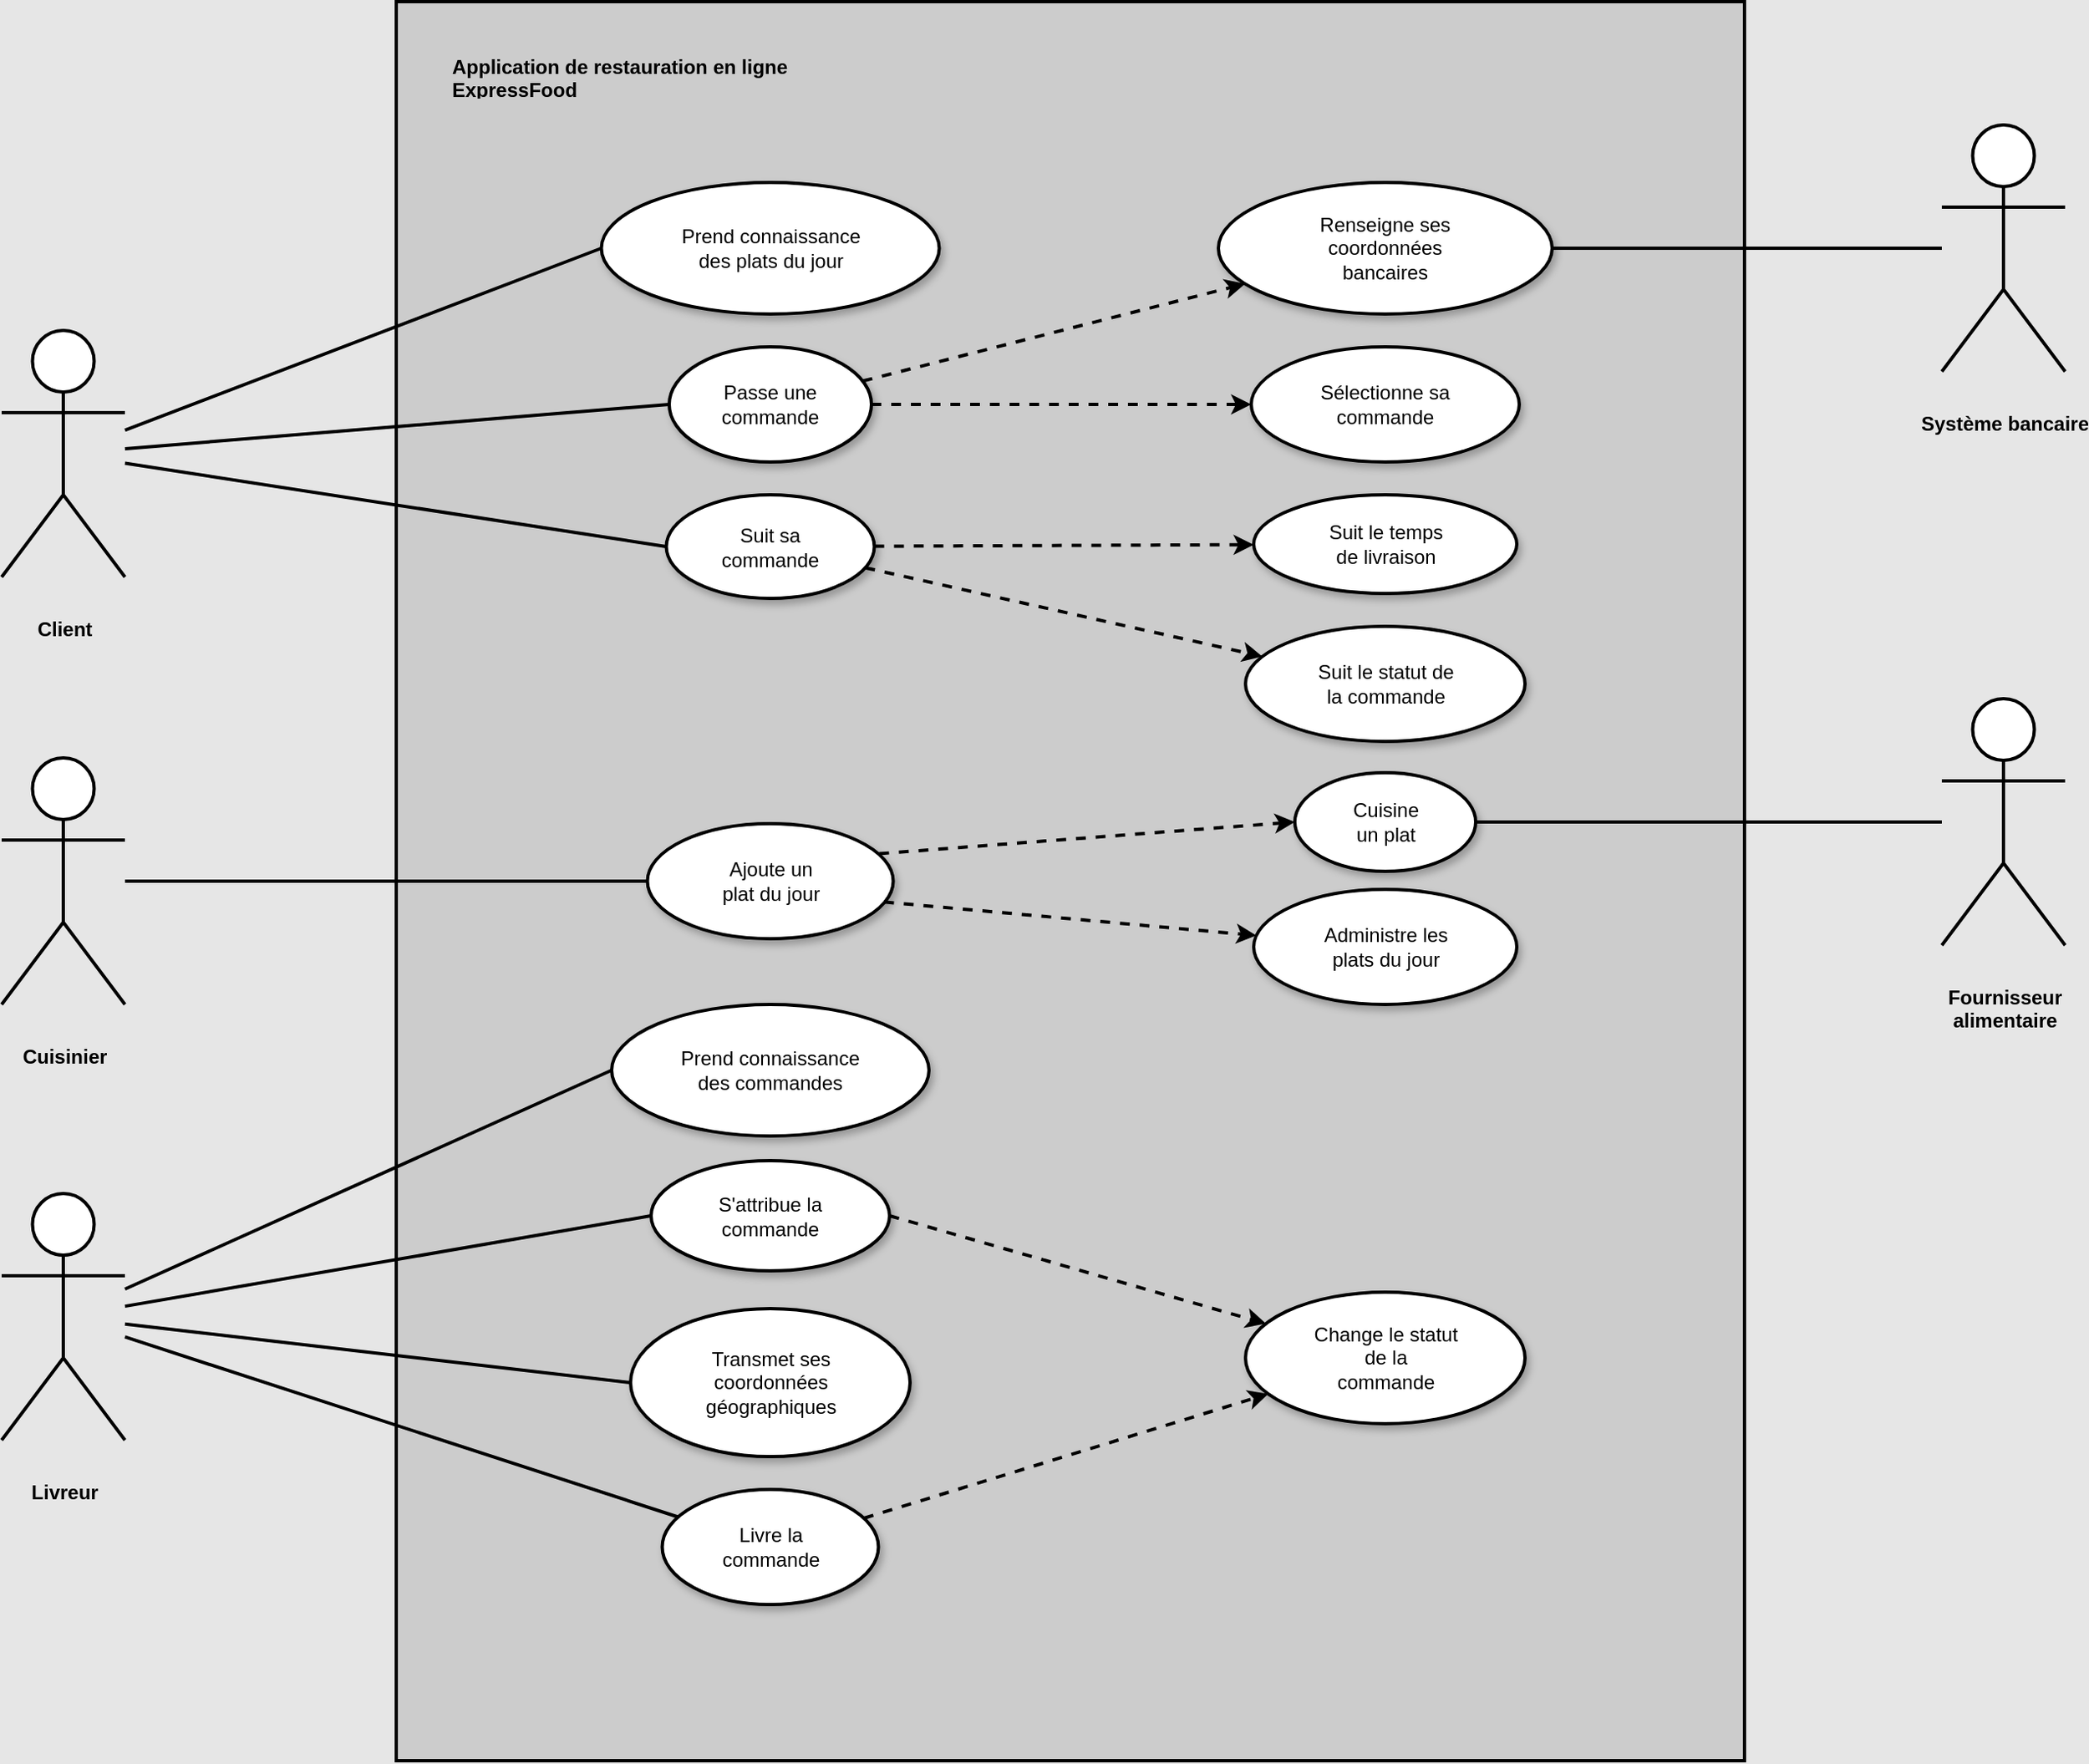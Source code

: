 <mxfile version="17.2.3" type="device" pages="4"><diagram id="iim4fcjClBLdj3N71Xei" name="Diagramme de cas d'utilisation"><mxGraphModel dx="2818" dy="1587" grid="1" gridSize="10" guides="1" tooltips="1" connect="1" arrows="1" fold="1" page="1" pageScale="1" pageWidth="2500" pageHeight="2500" background="#E6E6E6" math="0" shadow="0"><root><mxCell id="DeaZCoJEQNc8ZCmPi-JB-0"/><mxCell id="DeaZCoJEQNc8ZCmPi-JB-1" parent="DeaZCoJEQNc8ZCmPi-JB-0"/><mxCell id="k3rEBfVsDKbGM_SN4uCg-1" value="" style="rounded=0;whiteSpace=wrap;html=1;shadow=0;labelBackgroundColor=none;labelBorderColor=none;fontSize=12;fontColor=default;strokeWidth=2;fillColor=#CCCCCC;" vertex="1" parent="DeaZCoJEQNc8ZCmPi-JB-1"><mxGeometry x="890" y="780" width="820" height="1070" as="geometry"/></mxCell><mxCell id="DeaZCoJEQNc8ZCmPi-JB-14" value="Client" style="shape=umlActor;verticalLabelPosition=bottom;verticalAlign=top;html=1;outlineConnect=0;fontSize=12;strokeWidth=2;spacing=20;align=center;fontStyle=1" parent="DeaZCoJEQNc8ZCmPi-JB-1" vertex="1"><mxGeometry x="650" y="980" width="75" height="150" as="geometry"/></mxCell><mxCell id="DeaZCoJEQNc8ZCmPi-JB-16" value="Livreur" style="shape=umlActor;verticalLabelPosition=bottom;verticalAlign=top;html=1;outlineConnect=0;fontSize=12;strokeWidth=2;spacing=20;align=center;fontStyle=1" parent="DeaZCoJEQNc8ZCmPi-JB-1" vertex="1"><mxGeometry x="650" y="1505" width="75" height="150" as="geometry"/></mxCell><mxCell id="DeaZCoJEQNc8ZCmPi-JB-19" value="" style="endArrow=none;html=1;rounded=0;fontSize=12;entryX=0;entryY=0.5;entryDx=0;entryDy=0;strokeWidth=2;spacing=40;align=center;verticalAlign=middle;" parent="DeaZCoJEQNc8ZCmPi-JB-1" source="vUvRUjjL8XwKRvXAYof8-1" target="0JgFLwS1_UsopOjNm2hM-18" edge="1"><mxGeometry width="50" height="50" relative="1" as="geometry"><mxPoint x="770" y="1235.882" as="sourcePoint"/><mxPoint x="1028.5" y="1378" as="targetPoint"/></mxGeometry></mxCell><mxCell id="DeaZCoJEQNc8ZCmPi-JB-20" value="" style="endArrow=none;html=1;rounded=0;fontSize=12;entryX=0;entryY=0.5;entryDx=0;entryDy=0;strokeWidth=2;spacing=40;align=center;verticalAlign=middle;" parent="DeaZCoJEQNc8ZCmPi-JB-1" target="DeaZCoJEQNc8ZCmPi-JB-27" edge="1" source="DeaZCoJEQNc8ZCmPi-JB-14"><mxGeometry width="50" height="50" relative="1" as="geometry"><mxPoint x="825" y="987.383" as="sourcePoint"/><mxPoint x="976.0" y="935" as="targetPoint"/></mxGeometry></mxCell><mxCell id="DeaZCoJEQNc8ZCmPi-JB-21" value="" style="endArrow=none;html=1;rounded=0;fontSize=12;entryX=0;entryY=0.5;entryDx=0;entryDy=0;strokeWidth=2;spacing=40;align=center;verticalAlign=middle;" parent="DeaZCoJEQNc8ZCmPi-JB-1" target="DeaZCoJEQNc8ZCmPi-JB-26" edge="1" source="DeaZCoJEQNc8ZCmPi-JB-14"><mxGeometry width="50" height="50" relative="1" as="geometry"><mxPoint x="825" y="997.383" as="sourcePoint"/><mxPoint x="956.0" y="1141.5" as="targetPoint"/></mxGeometry></mxCell><mxCell id="DeaZCoJEQNc8ZCmPi-JB-22" value="" style="endArrow=none;html=1;rounded=0;fontSize=12;entryX=0;entryY=0.5;entryDx=0;entryDy=0;strokeWidth=2;spacing=40;align=center;verticalAlign=middle;" parent="DeaZCoJEQNc8ZCmPi-JB-1" source="DeaZCoJEQNc8ZCmPi-JB-16" target="DeaZCoJEQNc8ZCmPi-JB-23" edge="1"><mxGeometry width="50" height="50" relative="1" as="geometry"><mxPoint x="903" y="1558" as="sourcePoint"/><mxPoint x="993" y="1408" as="targetPoint"/></mxGeometry></mxCell><mxCell id="DeaZCoJEQNc8ZCmPi-JB-23" value="&lt;span style=&quot;font-size: 12px;&quot;&gt;S'attribue la commande&lt;br style=&quot;font-size: 12px;&quot;&gt;&lt;/span&gt;" style="ellipse;whiteSpace=wrap;html=1;fontSize=12;spacing=2;strokeWidth=2;align=center;verticalAlign=middle;spacingTop=20;spacingBottom=20;spacingLeft=40;spacingRight=40;shadow=1;" parent="DeaZCoJEQNc8ZCmPi-JB-1" vertex="1"><mxGeometry x="1045" y="1485" width="145" height="67" as="geometry"/></mxCell><mxCell id="DeaZCoJEQNc8ZCmPi-JB-26" value="Passe une commande" style="ellipse;whiteSpace=wrap;html=1;fontSize=12;spacing=2;strokeWidth=2;align=center;verticalAlign=middle;spacingTop=20;spacingBottom=20;spacingLeft=40;spacingRight=40;shadow=1;" parent="DeaZCoJEQNc8ZCmPi-JB-1" vertex="1"><mxGeometry x="1056" y="990" width="123" height="70" as="geometry"/></mxCell><mxCell id="DeaZCoJEQNc8ZCmPi-JB-27" value="Prend connaissance des plats du jour" style="ellipse;whiteSpace=wrap;html=1;fontSize=12;spacing=2;strokeWidth=2;align=center;verticalAlign=middle;spacingTop=20;spacingBottom=20;spacingLeft=40;spacingRight=40;shadow=1;" parent="DeaZCoJEQNc8ZCmPi-JB-1" vertex="1"><mxGeometry x="1014.75" y="890" width="205.5" height="80" as="geometry"/></mxCell><mxCell id="9ruv8ERGauRJGfMhkSCl-2" value="Prend connaissance des commandes" style="ellipse;whiteSpace=wrap;html=1;fontSize=12;spacing=2;strokeWidth=2;align=center;verticalAlign=middle;spacingTop=20;spacingBottom=20;spacingLeft=40;spacingRight=40;shadow=1;" parent="DeaZCoJEQNc8ZCmPi-JB-1" vertex="1"><mxGeometry x="1021" y="1390" width="193" height="80" as="geometry"/></mxCell><mxCell id="9ruv8ERGauRJGfMhkSCl-5" value="" style="endArrow=none;html=1;rounded=0;fontSize=12;entryX=0;entryY=0.5;entryDx=0;entryDy=0;strokeWidth=2;spacing=40;align=center;verticalAlign=middle;" parent="DeaZCoJEQNc8ZCmPi-JB-1" source="DeaZCoJEQNc8ZCmPi-JB-16" target="9ruv8ERGauRJGfMhkSCl-2" edge="1"><mxGeometry width="50" height="50" relative="1" as="geometry"><mxPoint x="800" y="1525" as="sourcePoint"/><mxPoint x="893" y="1428" as="targetPoint"/></mxGeometry></mxCell><mxCell id="WIOTgdsDfQ5Zg1yWv1PC-0" value="Transmet ses coordonnées géographiques" style="ellipse;whiteSpace=wrap;html=1;fontSize=12;spacing=2;strokeWidth=2;align=center;verticalAlign=middle;spacingTop=20;spacingBottom=20;spacingLeft=40;spacingRight=40;shadow=1;" parent="DeaZCoJEQNc8ZCmPi-JB-1" vertex="1"><mxGeometry x="1032.5" y="1575" width="170" height="90" as="geometry"/></mxCell><mxCell id="WIOTgdsDfQ5Zg1yWv1PC-2" value="" style="endArrow=none;html=1;rounded=0;fontSize=12;entryX=0;entryY=0.5;entryDx=0;entryDy=0;strokeWidth=2;spacing=40;align=center;verticalAlign=middle;" parent="DeaZCoJEQNc8ZCmPi-JB-1" source="DeaZCoJEQNc8ZCmPi-JB-16" target="WIOTgdsDfQ5Zg1yWv1PC-0" edge="1"><mxGeometry width="50" height="50" relative="1" as="geometry"><mxPoint x="833" y="1458" as="sourcePoint"/><mxPoint x="1103" y="1508" as="targetPoint"/></mxGeometry></mxCell><mxCell id="0JgFLwS1_UsopOjNm2hM-7" value="Renseigne ses coordonnées bancaires" style="ellipse;fontSize=12;spacing=2;labelBorderColor=none;strokeWidth=2;align=center;verticalAlign=middle;spacingTop=20;spacingBottom=20;spacingLeft=40;spacingRight=40;shadow=1;whiteSpace=wrap;html=1;labelBackgroundColor=none;fillColor=default;fontColor=default;" parent="DeaZCoJEQNc8ZCmPi-JB-1" vertex="1"><mxGeometry x="1390" y="890" width="203" height="80" as="geometry"/></mxCell><mxCell id="0JgFLwS1_UsopOjNm2hM-9" value="" style="endArrow=classic;dashed=1;html=1;rounded=0;endFill=1;spacing=2;fontSize=12;strokeWidth=2;align=center;verticalAlign=middle;spacingTop=20;spacingBottom=20;spacingLeft=40;spacingRight=40;" parent="DeaZCoJEQNc8ZCmPi-JB-1" source="DeaZCoJEQNc8ZCmPi-JB-26" target="0JgFLwS1_UsopOjNm2hM-7" edge="1"><mxGeometry width="50" height="50" relative="1" as="geometry"><mxPoint x="1282" y="1027" as="sourcePoint"/><mxPoint x="1282" y="1110" as="targetPoint"/></mxGeometry></mxCell><mxCell id="0JgFLwS1_UsopOjNm2hM-13" value="Change le statut de la commande" style="ellipse;fontSize=12;spacing=2;strokeWidth=2;align=center;verticalAlign=middle;spacingTop=20;spacingBottom=20;spacingLeft=40;spacingRight=40;shadow=1;whiteSpace=wrap;html=1;labelBorderColor=none;labelBackgroundColor=none;fillColor=default;fontColor=default;" parent="DeaZCoJEQNc8ZCmPi-JB-1" vertex="1"><mxGeometry x="1406.5" y="1565" width="170" height="80" as="geometry"/></mxCell><mxCell id="0JgFLwS1_UsopOjNm2hM-14" value="" style="endArrow=classic;dashed=1;html=1;rounded=0;exitX=1;exitY=0.5;exitDx=0;exitDy=0;endFill=1;spacing=2;fontSize=12;strokeWidth=2;align=center;verticalAlign=middle;spacingTop=20;spacingBottom=20;spacingLeft=40;spacingRight=40;" parent="DeaZCoJEQNc8ZCmPi-JB-1" source="DeaZCoJEQNc8ZCmPi-JB-23" target="0JgFLwS1_UsopOjNm2hM-13" edge="1"><mxGeometry width="50" height="50" relative="1" as="geometry"><mxPoint x="1230" y="1755" as="sourcePoint"/><mxPoint x="1280" y="1705" as="targetPoint"/></mxGeometry></mxCell><mxCell id="0JgFLwS1_UsopOjNm2hM-16" value="&lt;span style=&quot;font-size: 12px;&quot;&gt;Livre la commande&lt;/span&gt;" style="ellipse;whiteSpace=wrap;html=1;fontSize=12;spacing=2;strokeWidth=2;align=center;verticalAlign=middle;spacingTop=20;spacingBottom=20;spacingLeft=40;spacingRight=40;shadow=1;" parent="DeaZCoJEQNc8ZCmPi-JB-1" vertex="1"><mxGeometry x="1051.75" y="1685" width="131.5" height="70" as="geometry"/></mxCell><mxCell id="0JgFLwS1_UsopOjNm2hM-18" value="&lt;font style=&quot;font-size: 12px;&quot;&gt;Ajoute un plat du jour&lt;/font&gt;" style="ellipse;whiteSpace=wrap;html=1;fontSize=12;spacing=2;strokeWidth=2;align=center;verticalAlign=middle;spacingTop=20;spacingBottom=20;spacingLeft=40;spacingRight=40;shadow=1;" parent="DeaZCoJEQNc8ZCmPi-JB-1" vertex="1"><mxGeometry x="1042.75" y="1280" width="149.5" height="70" as="geometry"/></mxCell><mxCell id="0JgFLwS1_UsopOjNm2hM-19" value="Cuisine un plat&lt;br&gt;" style="ellipse;fontSize=12;spacing=2;strokeWidth=2;align=center;verticalAlign=middle;spacingTop=20;spacingBottom=20;spacingLeft=40;spacingRight=40;shadow=1;whiteSpace=wrap;html=1;labelBorderColor=none;labelBackgroundColor=none;fillColor=default;fontColor=default;" parent="DeaZCoJEQNc8ZCmPi-JB-1" vertex="1"><mxGeometry x="1436.5" y="1249" width="110" height="60" as="geometry"/></mxCell><mxCell id="0JgFLwS1_UsopOjNm2hM-20" value="Administre les plats du jour&lt;br&gt;" style="ellipse;fontSize=12;spacing=2;strokeWidth=2;align=center;verticalAlign=middle;spacingTop=20;spacingBottom=20;spacingLeft=40;spacingRight=40;shadow=1;whiteSpace=wrap;html=1;labelBorderColor=none;labelBackgroundColor=none;fillColor=default;fontColor=default;" parent="DeaZCoJEQNc8ZCmPi-JB-1" vertex="1"><mxGeometry x="1411.5" y="1320" width="160" height="70" as="geometry"/></mxCell><mxCell id="0JgFLwS1_UsopOjNm2hM-21" value="" style="endArrow=classic;dashed=1;html=1;rounded=0;entryX=0;entryY=0.5;entryDx=0;entryDy=0;strokeWidth=2;endFill=1;exitX=0.943;exitY=0.261;exitDx=0;exitDy=0;exitPerimeter=0;spacing=2;fontSize=12;align=center;verticalAlign=middle;spacingTop=20;spacingBottom=20;spacingLeft=40;spacingRight=40;" parent="DeaZCoJEQNc8ZCmPi-JB-1" source="0JgFLwS1_UsopOjNm2hM-18" target="0JgFLwS1_UsopOjNm2hM-19" edge="1"><mxGeometry width="50" height="50" relative="1" as="geometry"><mxPoint x="1200" y="1200" as="sourcePoint"/><mxPoint x="1040" y="1320" as="targetPoint"/></mxGeometry></mxCell><mxCell id="0JgFLwS1_UsopOjNm2hM-22" value="" style="endArrow=classic;dashed=1;html=1;rounded=0;endFill=1;exitX=0.963;exitY=0.681;exitDx=0;exitDy=0;exitPerimeter=0;spacing=2;fontSize=12;strokeWidth=2;align=center;verticalAlign=middle;spacingTop=20;spacingBottom=20;spacingLeft=40;spacingRight=40;" parent="DeaZCoJEQNc8ZCmPi-JB-1" source="0JgFLwS1_UsopOjNm2hM-18" target="0JgFLwS1_UsopOjNm2hM-20" edge="1"><mxGeometry width="50" height="50" relative="1" as="geometry"><mxPoint x="1300.0" y="1225" as="sourcePoint"/><mxPoint x="1200" y="1400" as="targetPoint"/></mxGeometry></mxCell><mxCell id="3OMsc8KXB9G2YJlehZOV-0" value="Sélectionne sa commande" style="ellipse;fontSize=12;spacing=2;strokeWidth=2;align=center;verticalAlign=middle;spacingTop=20;spacingBottom=20;spacingLeft=40;spacingRight=40;shadow=1;whiteSpace=wrap;html=1;labelBorderColor=none;labelBackgroundColor=none;fillColor=default;fontColor=default;" parent="DeaZCoJEQNc8ZCmPi-JB-1" vertex="1"><mxGeometry x="1410" y="990" width="163" height="70" as="geometry"/></mxCell><mxCell id="3OMsc8KXB9G2YJlehZOV-3" value="Suit sa commande" style="ellipse;whiteSpace=wrap;html=1;fontSize=12;spacing=2;strokeWidth=2;align=center;verticalAlign=middle;spacingTop=20;spacingBottom=20;spacingLeft=40;spacingRight=40;shadow=1;" parent="DeaZCoJEQNc8ZCmPi-JB-1" vertex="1"><mxGeometry x="1054.25" y="1080" width="126.5" height="63" as="geometry"/></mxCell><mxCell id="3OMsc8KXB9G2YJlehZOV-4" value="Suit le temps de livraison" style="ellipse;fontSize=12;spacing=2;strokeWidth=2;align=center;verticalAlign=middle;spacingTop=20;spacingBottom=20;spacingLeft=40;spacingRight=40;shadow=1;whiteSpace=wrap;html=1;labelBorderColor=none;labelBackgroundColor=none;fillColor=default;fontColor=default;" parent="DeaZCoJEQNc8ZCmPi-JB-1" vertex="1"><mxGeometry x="1411.5" y="1080" width="160" height="60" as="geometry"/></mxCell><mxCell id="3OMsc8KXB9G2YJlehZOV-5" value="Suit le statut de la commande" style="ellipse;fontSize=12;spacing=2;strokeWidth=2;align=center;verticalAlign=middle;spacingTop=20;spacingBottom=20;spacingLeft=40;spacingRight=40;shadow=1;whiteSpace=wrap;html=1;labelBorderColor=none;labelBackgroundColor=none;fillColor=default;fontColor=default;" parent="DeaZCoJEQNc8ZCmPi-JB-1" vertex="1"><mxGeometry x="1406.5" y="1160" width="170" height="70" as="geometry"/></mxCell><mxCell id="3OMsc8KXB9G2YJlehZOV-6" value="" style="endArrow=classic;dashed=1;html=1;rounded=0;endFill=1;spacing=2;fontSize=12;strokeWidth=2;align=center;verticalAlign=middle;spacingTop=20;spacingBottom=20;spacingLeft=40;spacingRight=40;" parent="DeaZCoJEQNc8ZCmPi-JB-1" source="DeaZCoJEQNc8ZCmPi-JB-26" target="3OMsc8KXB9G2YJlehZOV-0" edge="1"><mxGeometry width="50" height="50" relative="1" as="geometry"><mxPoint x="1217.0" y="1080" as="sourcePoint"/><mxPoint x="1355.245" y="929.425" as="targetPoint"/></mxGeometry></mxCell><mxCell id="3OMsc8KXB9G2YJlehZOV-7" value="" style="endArrow=classic;dashed=1;html=1;rounded=0;endFill=1;spacing=2;fontSize=12;strokeWidth=2;align=center;verticalAlign=middle;spacingTop=20;spacingBottom=20;spacingLeft=40;spacingRight=40;" parent="DeaZCoJEQNc8ZCmPi-JB-1" source="3OMsc8KXB9G2YJlehZOV-3" target="3OMsc8KXB9G2YJlehZOV-4" edge="1"><mxGeometry width="50" height="50" relative="1" as="geometry"><mxPoint x="1190.634" y="1157.0" as="sourcePoint"/><mxPoint x="1297.002" y="1129.224" as="targetPoint"/></mxGeometry></mxCell><mxCell id="3OMsc8KXB9G2YJlehZOV-8" value="" style="endArrow=classic;dashed=1;html=1;rounded=0;endFill=1;spacing=2;fontSize=12;strokeWidth=2;align=center;verticalAlign=middle;spacingTop=20;spacingBottom=20;spacingLeft=40;spacingRight=40;" parent="DeaZCoJEQNc8ZCmPi-JB-1" source="3OMsc8KXB9G2YJlehZOV-3" target="3OMsc8KXB9G2YJlehZOV-5" edge="1"><mxGeometry width="50" height="50" relative="1" as="geometry"><mxPoint x="1201.991" y="1193.145" as="sourcePoint"/><mxPoint x="1220" y="1180" as="targetPoint"/></mxGeometry></mxCell><mxCell id="3OMsc8KXB9G2YJlehZOV-9" value="" style="endArrow=none;html=1;rounded=0;fontSize=12;entryX=0;entryY=0.5;entryDx=0;entryDy=0;strokeWidth=2;spacing=40;align=center;verticalAlign=middle;" parent="DeaZCoJEQNc8ZCmPi-JB-1" source="DeaZCoJEQNc8ZCmPi-JB-14" target="3OMsc8KXB9G2YJlehZOV-3" edge="1"><mxGeometry width="50" height="50" relative="1" as="geometry"><mxPoint x="870" y="1079" as="sourcePoint"/><mxPoint x="1027.0" y="1080" as="targetPoint"/></mxGeometry></mxCell><mxCell id="3OMsc8KXB9G2YJlehZOV-14" value="" style="endArrow=classic;dashed=1;html=1;rounded=0;endFill=1;spacing=2;fontSize=12;strokeWidth=2;align=center;verticalAlign=middle;spacingTop=20;spacingBottom=20;spacingLeft=40;spacingRight=40;" parent="DeaZCoJEQNc8ZCmPi-JB-1" source="0JgFLwS1_UsopOjNm2hM-16" target="0JgFLwS1_UsopOjNm2hM-13" edge="1"><mxGeometry width="50" height="50" relative="1" as="geometry"><mxPoint x="1215.0" y="1663" as="sourcePoint"/><mxPoint x="1370.0" y="1610" as="targetPoint"/></mxGeometry></mxCell><mxCell id="3OMsc8KXB9G2YJlehZOV-15" value="" style="endArrow=none;html=1;rounded=0;fontSize=12;strokeWidth=2;spacing=40;align=center;verticalAlign=middle;" parent="DeaZCoJEQNc8ZCmPi-JB-1" source="DeaZCoJEQNc8ZCmPi-JB-16" target="0JgFLwS1_UsopOjNm2hM-16" edge="1"><mxGeometry width="50" height="50" relative="1" as="geometry"><mxPoint x="790" y="1636.809" as="sourcePoint"/><mxPoint x="1033.5" y="1828.5" as="targetPoint"/></mxGeometry></mxCell><mxCell id="vUvRUjjL8XwKRvXAYof8-1" value="Cuisinier" style="shape=umlActor;verticalLabelPosition=bottom;verticalAlign=top;html=1;outlineConnect=0;fontSize=12;strokeWidth=2;spacing=20;align=center;fontStyle=1" vertex="1" parent="DeaZCoJEQNc8ZCmPi-JB-1"><mxGeometry x="650" y="1240" width="75" height="150" as="geometry"/></mxCell><mxCell id="vUvRUjjL8XwKRvXAYof8-5" value="Système bancaire&lt;br&gt;" style="shape=umlActor;verticalLabelPosition=bottom;verticalAlign=top;html=1;outlineConnect=0;fontSize=12;strokeWidth=2;spacing=20;align=center;fontStyle=1" vertex="1" parent="DeaZCoJEQNc8ZCmPi-JB-1"><mxGeometry x="1830" y="855" width="75" height="150" as="geometry"/></mxCell><mxCell id="k3rEBfVsDKbGM_SN4uCg-2" value="&lt;b&gt;Application de restauration en ligne&lt;br&gt;ExpressFood&lt;/b&gt;" style="text;strokeColor=none;fillColor=none;align=left;verticalAlign=middle;spacingLeft=4;spacingRight=4;overflow=hidden;points=[[0,0.5],[1,0.5]];portConstraint=eastwest;rotatable=0;shadow=1;labelBackgroundColor=none;labelBorderColor=none;fontSize=12;fontColor=#000000;html=1;" vertex="1" parent="DeaZCoJEQNc8ZCmPi-JB-1"><mxGeometry x="917.5" y="810" width="440" height="30" as="geometry"/></mxCell><mxCell id="k3rEBfVsDKbGM_SN4uCg-4" value="Fournisseur&lt;br&gt;alimentaire" style="shape=umlActor;verticalLabelPosition=bottom;verticalAlign=top;html=1;outlineConnect=0;fontSize=12;strokeWidth=2;spacing=20;align=center;fontStyle=1" vertex="1" parent="DeaZCoJEQNc8ZCmPi-JB-1"><mxGeometry x="1830" y="1204" width="75" height="150" as="geometry"/></mxCell><mxCell id="k3rEBfVsDKbGM_SN4uCg-6" value="" style="endArrow=none;html=1;rounded=0;shadow=0;fontSize=12;fontColor=default;strokeColor=default;strokeWidth=2;" edge="1" parent="DeaZCoJEQNc8ZCmPi-JB-1" source="0JgFLwS1_UsopOjNm2hM-19" target="k3rEBfVsDKbGM_SN4uCg-4"><mxGeometry width="50" height="50" relative="1" as="geometry"><mxPoint x="1310" y="1300" as="sourcePoint"/><mxPoint x="1360" y="1250" as="targetPoint"/></mxGeometry></mxCell><mxCell id="k3rEBfVsDKbGM_SN4uCg-7" value="" style="endArrow=none;html=1;rounded=0;shadow=0;fontSize=12;fontColor=default;strokeColor=default;strokeWidth=2;" edge="1" parent="DeaZCoJEQNc8ZCmPi-JB-1" source="0JgFLwS1_UsopOjNm2hM-7" target="vUvRUjjL8XwKRvXAYof8-5"><mxGeometry width="50" height="50" relative="1" as="geometry"><mxPoint x="1310" y="1300" as="sourcePoint"/><mxPoint x="1360" y="1250" as="targetPoint"/></mxGeometry></mxCell></root></mxGraphModel></diagram><diagram id="hKaPU2LZsnrKmEvqLeK0" name="Diagramme de classes"><mxGraphModel dx="2214" dy="1247" grid="1" gridSize="10" guides="1" tooltips="1" connect="1" arrows="1" fold="1" page="1" pageScale="1" pageWidth="1654" pageHeight="2336" background="#E6E6E6" math="0" shadow="0"><root><mxCell id="op8GEZCJXNedWSREfFqO-0"/><mxCell id="op8GEZCJXNedWSREfFqO-1" parent="op8GEZCJXNedWSREfFqO-0"/><mxCell id="i3GrxH1-OFVTTL_KMhkL-14" value="Livreur" style="swimlane;fontStyle=1;childLayout=stackLayout;horizontal=1;startSize=30;horizontalStack=0;resizeParent=1;resizeParentMax=0;resizeLast=0;collapsible=1;marginBottom=0;rounded=0;shadow=1;glass=0;sketch=0;strokeColor=default;strokeWidth=2;fillColor=default;gradientColor=none;swimlaneFillColor=default;spacing=0;whiteSpace=wrap;spacingTop=5;spacingLeft=10;spacingRight=10;spacingBottom=5;" parent="op8GEZCJXNedWSREfFqO-1" vertex="1"><mxGeometry x="560" y="650" width="140" height="200" as="geometry"/></mxCell><mxCell id="i3GrxH1-OFVTTL_KMhkL-17" value="ID : int" style="text;strokeColor=none;fillColor=none;align=left;verticalAlign=middle;spacingLeft=10;spacingRight=10;overflow=hidden;points=[[0,0.5],[1,0.5]];portConstraint=eastwest;rotatable=0;rounded=0;shadow=1;glass=0;sketch=0;spacing=0;whiteSpace=wrap;spacingTop=5;spacingBottom=5;" parent="i3GrxH1-OFVTTL_KMhkL-14" vertex="1"><mxGeometry y="30" width="140" height="30" as="geometry"/></mxCell><mxCell id="i3GrxH1-OFVTTL_KMhkL-15" value="Nom : string" style="text;strokeColor=none;fillColor=none;align=left;verticalAlign=middle;spacingLeft=10;spacingRight=10;overflow=hidden;points=[[0,0.5],[1,0.5]];portConstraint=eastwest;rotatable=0;rounded=0;shadow=1;glass=0;sketch=0;spacing=0;whiteSpace=wrap;spacingTop=5;spacingBottom=5;" parent="i3GrxH1-OFVTTL_KMhkL-14" vertex="1"><mxGeometry y="60" width="140" height="30" as="geometry"/></mxCell><mxCell id="i3GrxH1-OFVTTL_KMhkL-16" value="Age : int" style="text;strokeColor=none;fillColor=none;align=left;verticalAlign=middle;spacingLeft=10;spacingRight=10;overflow=hidden;points=[[0,0.5],[1,0.5]];portConstraint=eastwest;rotatable=0;rounded=0;shadow=1;glass=0;sketch=0;spacing=0;whiteSpace=wrap;spacingTop=5;spacingBottom=5;" parent="i3GrxH1-OFVTTL_KMhkL-14" vertex="1"><mxGeometry y="90" width="140" height="30" as="geometry"/></mxCell><mxCell id="I_tZiJo356ie77Scn-4g-0" value="Coordonnées géographiques : int" style="text;strokeColor=none;fillColor=none;align=left;verticalAlign=middle;spacingLeft=10;spacingRight=10;overflow=hidden;points=[[0,0.5],[1,0.5]];portConstraint=eastwest;rotatable=0;rounded=0;shadow=1;glass=0;sketch=0;spacing=0;whiteSpace=wrap;spacingTop=5;spacingBottom=5;" parent="i3GrxH1-OFVTTL_KMhkL-14" vertex="1"><mxGeometry y="120" width="140" height="40" as="geometry"/></mxCell><mxCell id="_t98FHtiq0FIubnxSoJO-0" value="Date d'embauche : date" style="text;strokeColor=none;fillColor=none;align=left;verticalAlign=middle;spacingLeft=10;spacingRight=10;overflow=hidden;points=[[0,0.5],[1,0.5]];portConstraint=eastwest;rotatable=0;rounded=0;shadow=1;glass=0;sketch=0;spacing=0;whiteSpace=wrap;spacingTop=5;spacingBottom=5;" parent="i3GrxH1-OFVTTL_KMhkL-14" vertex="1"><mxGeometry y="160" width="140" height="40" as="geometry"/></mxCell><mxCell id="MDIgyrIlFOHYWFX9_d36-0" value="Client" style="swimlane;fontStyle=1;childLayout=stackLayout;horizontal=1;startSize=30;horizontalStack=0;resizeParent=1;resizeParentMax=0;resizeLast=0;collapsible=1;marginBottom=0;rounded=0;shadow=1;glass=0;sketch=0;strokeColor=default;strokeWidth=2;fillColor=default;gradientColor=none;swimlaneFillColor=default;spacing=0;whiteSpace=wrap;spacingTop=5;spacingLeft=10;spacingRight=10;spacingBottom=5;" parent="op8GEZCJXNedWSREfFqO-1" vertex="1"><mxGeometry x="1140" y="330" width="150" height="200" as="geometry"/></mxCell><mxCell id="W6IHF5Q2UOFXnXgwG3fq-1" value="ID : int" style="text;strokeColor=none;fillColor=none;align=left;verticalAlign=middle;spacingLeft=10;spacingRight=10;overflow=hidden;points=[[0,0.5],[1,0.5]];portConstraint=eastwest;rotatable=0;rounded=0;shadow=1;glass=0;sketch=0;spacing=0;whiteSpace=wrap;spacingTop=5;spacingBottom=5;" parent="MDIgyrIlFOHYWFX9_d36-0" vertex="1"><mxGeometry y="30" width="150" height="30" as="geometry"/></mxCell><mxCell id="MDIgyrIlFOHYWFX9_d36-2" value="Nom : string" style="text;strokeColor=none;fillColor=none;align=left;verticalAlign=middle;spacingLeft=10;spacingRight=10;overflow=hidden;points=[[0,0.5],[1,0.5]];portConstraint=eastwest;rotatable=0;rounded=0;shadow=1;glass=0;sketch=0;spacing=0;whiteSpace=wrap;spacingTop=5;spacingBottom=5;" parent="MDIgyrIlFOHYWFX9_d36-0" vertex="1"><mxGeometry y="60" width="150" height="30" as="geometry"/></mxCell><mxCell id="MDIgyrIlFOHYWFX9_d36-3" value="Age : int" style="text;strokeColor=none;fillColor=none;align=left;verticalAlign=middle;spacingLeft=10;spacingRight=10;overflow=hidden;points=[[0,0.5],[1,0.5]];portConstraint=eastwest;rotatable=0;rounded=0;shadow=1;glass=0;sketch=0;spacing=0;whiteSpace=wrap;spacingTop=5;spacingBottom=5;" parent="MDIgyrIlFOHYWFX9_d36-0" vertex="1"><mxGeometry y="90" width="150" height="30" as="geometry"/></mxCell><mxCell id="MDIgyrIlFOHYWFX9_d36-4" value="Adresse : string" style="text;strokeColor=none;fillColor=none;align=left;verticalAlign=middle;spacingLeft=10;spacingRight=10;overflow=hidden;points=[[0,0.5],[1,0.5]];portConstraint=eastwest;rotatable=0;rounded=0;shadow=1;glass=0;sketch=0;spacing=0;whiteSpace=wrap;spacingTop=5;spacingBottom=5;" parent="MDIgyrIlFOHYWFX9_d36-0" vertex="1"><mxGeometry y="120" width="150" height="30" as="geometry"/></mxCell><mxCell id="W6IHF5Q2UOFXnXgwG3fq-0" value="Coordonnées bancaires&#10;: string" style="text;strokeColor=none;fillColor=none;align=left;verticalAlign=middle;spacingLeft=10;spacingRight=10;overflow=hidden;points=[[0,0.5],[1,0.5]];portConstraint=eastwest;rotatable=0;rounded=0;shadow=1;glass=0;sketch=0;spacing=0;labelBorderColor=none;whiteSpace=wrap;spacingTop=5;spacingBottom=5;" parent="MDIgyrIlFOHYWFX9_d36-0" vertex="1"><mxGeometry y="150" width="150" height="50" as="geometry"/></mxCell><mxCell id="MDIgyrIlFOHYWFX9_d36-5" value="Cuisinier" style="swimlane;fontStyle=1;childLayout=stackLayout;horizontal=1;startSize=30;horizontalStack=0;resizeParent=1;resizeParentMax=0;resizeLast=0;collapsible=1;marginBottom=0;rounded=0;shadow=1;glass=0;sketch=0;strokeColor=default;strokeWidth=2;fillColor=default;gradientColor=none;swimlaneFillColor=default;spacing=0;whiteSpace=wrap;spacingTop=5;spacingLeft=10;spacingRight=10;spacingBottom=5;" parent="op8GEZCJXNedWSREfFqO-1" vertex="1"><mxGeometry x="1310" y="770" width="140" height="190" as="geometry"/></mxCell><mxCell id="MDIgyrIlFOHYWFX9_d36-6" value="ID : int" style="text;strokeColor=none;fillColor=none;align=left;verticalAlign=middle;spacingLeft=10;spacingRight=10;overflow=hidden;points=[[0,0.5],[1,0.5]];portConstraint=eastwest;rotatable=0;rounded=0;shadow=1;glass=0;sketch=0;spacing=0;whiteSpace=wrap;spacingTop=5;spacingBottom=5;" parent="MDIgyrIlFOHYWFX9_d36-5" vertex="1"><mxGeometry y="30" width="140" height="30" as="geometry"/></mxCell><mxCell id="MDIgyrIlFOHYWFX9_d36-7" value="Nom : string" style="text;strokeColor=none;fillColor=none;align=left;verticalAlign=middle;spacingLeft=10;spacingRight=10;overflow=hidden;points=[[0,0.5],[1,0.5]];portConstraint=eastwest;rotatable=0;rounded=0;shadow=1;glass=0;sketch=0;spacing=0;whiteSpace=wrap;spacingTop=5;spacingBottom=5;" parent="MDIgyrIlFOHYWFX9_d36-5" vertex="1"><mxGeometry y="60" width="140" height="30" as="geometry"/></mxCell><mxCell id="MDIgyrIlFOHYWFX9_d36-8" value="Age : int" style="text;strokeColor=none;fillColor=none;align=left;verticalAlign=middle;spacingLeft=10;spacingRight=10;overflow=hidden;points=[[0,0.5],[1,0.5]];portConstraint=eastwest;rotatable=0;rounded=0;shadow=1;glass=0;sketch=0;spacing=0;whiteSpace=wrap;spacingTop=5;spacingBottom=5;" parent="MDIgyrIlFOHYWFX9_d36-5" vertex="1"><mxGeometry y="90" width="140" height="30" as="geometry"/></mxCell><mxCell id="MDIgyrIlFOHYWFX9_d36-9" value="Adresse : string" style="text;strokeColor=none;fillColor=none;align=left;verticalAlign=middle;spacingLeft=10;spacingRight=10;overflow=hidden;points=[[0,0.5],[1,0.5]];portConstraint=eastwest;rotatable=0;rounded=0;shadow=1;glass=0;sketch=0;spacing=0;whiteSpace=wrap;spacingTop=5;spacingBottom=5;" parent="MDIgyrIlFOHYWFX9_d36-5" vertex="1"><mxGeometry y="120" width="140" height="30" as="geometry"/></mxCell><mxCell id="_t98FHtiq0FIubnxSoJO-4" value="Date d'embauche : date" style="text;strokeColor=none;fillColor=none;align=left;verticalAlign=middle;spacingLeft=10;spacingRight=10;overflow=hidden;points=[[0,0.5],[1,0.5]];portConstraint=eastwest;rotatable=0;rounded=0;shadow=1;glass=0;sketch=0;spacing=0;whiteSpace=wrap;spacingTop=5;spacingBottom=5;" parent="MDIgyrIlFOHYWFX9_d36-5" vertex="1"><mxGeometry y="150" width="140" height="40" as="geometry"/></mxCell><mxCell id="IrQhDu3xKYK9kC6H8F3h-0" value="Plats" style="swimlane;fontStyle=1;childLayout=stackLayout;horizontal=1;startSize=30;horizontalStack=0;resizeParent=1;resizeParentMax=0;resizeLast=0;collapsible=1;marginBottom=0;rounded=0;shadow=1;glass=0;sketch=0;strokeColor=default;strokeWidth=2;fillColor=default;gradientColor=none;swimlaneFillColor=default;spacing=0;whiteSpace=wrap;spacingTop=5;spacingLeft=10;spacingRight=10;spacingBottom=5;" parent="op8GEZCJXNedWSREfFqO-1" vertex="1"><mxGeometry x="1000" y="820" width="140" height="90" as="geometry"/></mxCell><mxCell id="IrQhDu3xKYK9kC6H8F3h-1" value="ID : int" style="text;strokeColor=none;fillColor=none;align=left;verticalAlign=middle;spacingLeft=10;spacingRight=10;overflow=hidden;points=[[0,0.5],[1,0.5]];portConstraint=eastwest;rotatable=0;rounded=0;shadow=1;glass=0;sketch=0;spacing=0;whiteSpace=wrap;spacingTop=5;spacingBottom=5;" parent="IrQhDu3xKYK9kC6H8F3h-0" vertex="1"><mxGeometry y="30" width="140" height="30" as="geometry"/></mxCell><mxCell id="IrQhDu3xKYK9kC6H8F3h-2" value="Nom : string" style="text;strokeColor=none;fillColor=none;align=left;verticalAlign=middle;spacingLeft=10;spacingRight=10;overflow=hidden;points=[[0,0.5],[1,0.5]];portConstraint=eastwest;rotatable=0;rounded=0;shadow=1;glass=0;sketch=0;spacing=0;whiteSpace=wrap;spacingTop=5;spacingBottom=5;" parent="IrQhDu3xKYK9kC6H8F3h-0" vertex="1"><mxGeometry y="60" width="140" height="30" as="geometry"/></mxCell><mxCell id="IrQhDu3xKYK9kC6H8F3h-10" value="" style="endArrow=none;rounded=0;strokeWidth=2;spacing=0;spacingTop=5;spacingLeft=10;spacingRight=10;spacingBottom=5;" parent="op8GEZCJXNedWSREfFqO-1" source="vnzBPiRTMQX4H8br3iVO-5" target="sGjJwNLpdlOD8r0-qvy3-0" edge="1"><mxGeometry width="50" height="50" relative="1" as="geometry"><mxPoint x="1060" y="710" as="sourcePoint"/><mxPoint x="1110" y="660" as="targetPoint"/><Array as="points"><mxPoint x="760" y="675"/></Array></mxGeometry></mxCell><mxCell id="IrQhDu3xKYK9kC6H8F3h-11" value="" style="endArrow=none;rounded=0;strokeWidth=2;entryX=1;entryY=0.5;entryDx=0;entryDy=0;spacing=0;spacingTop=5;spacingLeft=10;spacingRight=10;spacingBottom=5;" parent="op8GEZCJXNedWSREfFqO-1" source="mYn9eo3LAvy26iELp679-8" target="i3GrxH1-OFVTTL_KMhkL-16" edge="1"><mxGeometry width="50" height="50" relative="1" as="geometry"><mxPoint x="1080.0" y="720.0" as="sourcePoint"/><mxPoint x="1080.0" y="640.0" as="targetPoint"/><Array as="points"><mxPoint x="740" y="865"/><mxPoint x="740" y="755"/></Array></mxGeometry></mxCell><mxCell id="IrQhDu3xKYK9kC6H8F3h-12" value="" style="endArrow=none;rounded=0;strokeWidth=2;spacing=0;spacingTop=5;spacingLeft=10;spacingRight=10;spacingBottom=5;" parent="op8GEZCJXNedWSREfFqO-1" source="IrQhDu3xKYK9kC6H8F3h-0" target="MDIgyrIlFOHYWFX9_d36-5" edge="1"><mxGeometry width="50" height="50" relative="1" as="geometry"><mxPoint x="1010.0" y="765" as="sourcePoint"/><mxPoint x="876.071" y="640.0" as="targetPoint"/><Array as="points"/></mxGeometry></mxCell><mxCell id="iATa4FifPiwo2z-Aldum-0" value="*" style="text;strokeColor=none;fillColor=none;align=center;verticalAlign=middle;rounded=0;spacing=0;whiteSpace=wrap;spacingTop=5;spacingLeft=10;spacingRight=10;spacingBottom=5;fontStyle=1" parent="op8GEZCJXNedWSREfFqO-1" vertex="1"><mxGeometry x="960" y="660" width="30" height="20" as="geometry"/></mxCell><mxCell id="iATa4FifPiwo2z-Aldum-1" value="*" style="text;strokeColor=none;fillColor=none;align=center;verticalAlign=middle;rounded=0;spacing=0;whiteSpace=wrap;spacingTop=5;spacingLeft=10;spacingRight=10;spacingBottom=5;fontStyle=1" parent="op8GEZCJXNedWSREfFqO-1" vertex="1"><mxGeometry x="830" y="430" width="30" height="30" as="geometry"/></mxCell><mxCell id="iATa4FifPiwo2z-Aldum-2" value="1" style="text;strokeColor=none;fillColor=none;align=center;verticalAlign=middle;rounded=0;spacing=0;whiteSpace=wrap;spacingTop=5;spacingLeft=10;spacingRight=10;spacingBottom=5;fontStyle=1" parent="op8GEZCJXNedWSREfFqO-1" vertex="1"><mxGeometry x="700" y="720" width="30" height="30" as="geometry"/></mxCell><mxCell id="iATa4FifPiwo2z-Aldum-4" value="*" style="text;strokeColor=none;fillColor=none;align=center;verticalAlign=middle;rounded=0;spacing=0;whiteSpace=wrap;spacingTop=5;spacingLeft=10;spacingRight=10;spacingBottom=5;" parent="op8GEZCJXNedWSREfFqO-1" vertex="1"><mxGeometry x="970" y="730" width="30" height="30" as="geometry"/></mxCell><mxCell id="sGjJwNLpdlOD8r0-qvy3-0" value="Commande" style="swimlane;fontStyle=1;childLayout=stackLayout;horizontal=1;startSize=30;horizontalStack=0;resizeParent=1;resizeParentMax=0;resizeLast=0;collapsible=1;marginBottom=0;rounded=0;shadow=1;glass=0;sketch=0;strokeColor=default;strokeWidth=2;fillColor=default;gradientColor=none;swimlaneFillColor=default;spacing=0;whiteSpace=wrap;spacingTop=5;spacingLeft=10;spacingRight=10;spacingBottom=5;" parent="op8GEZCJXNedWSREfFqO-1" vertex="1"><mxGeometry x="690" y="400" width="140" height="120" as="geometry"/></mxCell><mxCell id="sGjJwNLpdlOD8r0-qvy3-1" value="ID : int" style="text;strokeColor=none;fillColor=none;align=left;verticalAlign=middle;spacingLeft=10;spacingRight=10;overflow=hidden;points=[[0,0.5],[1,0.5]];portConstraint=eastwest;rotatable=0;rounded=0;shadow=1;glass=0;sketch=0;spacing=0;whiteSpace=wrap;spacingTop=5;spacingBottom=5;" parent="sGjJwNLpdlOD8r0-qvy3-0" vertex="1"><mxGeometry y="30" width="140" height="30" as="geometry"/></mxCell><mxCell id="sGjJwNLpdlOD8r0-qvy3-2" value="Heure : time" style="text;strokeColor=none;fillColor=none;align=left;verticalAlign=middle;spacingLeft=10;spacingRight=10;overflow=hidden;points=[[0,0.5],[1,0.5]];portConstraint=eastwest;rotatable=0;rounded=0;shadow=1;glass=0;sketch=0;spacing=0;whiteSpace=wrap;spacingTop=5;spacingBottom=5;" parent="sGjJwNLpdlOD8r0-qvy3-0" vertex="1"><mxGeometry y="60" width="140" height="30" as="geometry"/></mxCell><mxCell id="sGjJwNLpdlOD8r0-qvy3-3" value="Prix : int" style="text;strokeColor=none;fillColor=none;align=left;verticalAlign=middle;spacingLeft=10;spacingRight=10;overflow=hidden;points=[[0,0.5],[1,0.5]];portConstraint=eastwest;rotatable=0;rounded=0;shadow=1;glass=0;sketch=0;spacing=0;whiteSpace=wrap;spacingTop=5;spacingBottom=5;" parent="sGjJwNLpdlOD8r0-qvy3-0" vertex="1"><mxGeometry y="90" width="140" height="30" as="geometry"/></mxCell><mxCell id="nzd13gLSvH6bEyrNUOog-0" value="" style="endArrow=none;html=1;rounded=0;strokeWidth=2;" parent="op8GEZCJXNedWSREfFqO-1" source="sGjJwNLpdlOD8r0-qvy3-0" target="MDIgyrIlFOHYWFX9_d36-0" edge="1"><mxGeometry width="50" height="50" relative="1" as="geometry"><mxPoint x="950" y="520" as="sourcePoint"/><mxPoint x="890" y="530" as="targetPoint"/><Array as="points"/></mxGeometry></mxCell><mxCell id="nzd13gLSvH6bEyrNUOog-1" value="" style="endArrow=none;html=1;rounded=0;strokeWidth=2;" parent="op8GEZCJXNedWSREfFqO-1" source="i3GrxH1-OFVTTL_KMhkL-14" target="sGjJwNLpdlOD8r0-qvy3-0" edge="1"><mxGeometry width="50" height="50" relative="1" as="geometry"><mxPoint x="950" y="660" as="sourcePoint"/><mxPoint x="1000" y="610" as="targetPoint"/><Array as="points"><mxPoint x="630" y="460"/></Array></mxGeometry></mxCell><mxCell id="vnzBPiRTMQX4H8br3iVO-0" value="1" style="text;strokeColor=none;fillColor=none;align=center;verticalAlign=middle;rounded=0;spacing=0;whiteSpace=wrap;spacingTop=5;spacingLeft=10;spacingRight=10;spacingBottom=5;fontStyle=1" parent="op8GEZCJXNedWSREfFqO-1" vertex="1"><mxGeometry x="600" y="620" width="30" height="30" as="geometry"/></mxCell><mxCell id="vnzBPiRTMQX4H8br3iVO-1" value="*" style="text;strokeColor=none;fillColor=none;align=center;verticalAlign=middle;rounded=0;spacing=0;whiteSpace=wrap;spacingTop=5;spacingLeft=10;spacingRight=10;spacingBottom=5;fontStyle=1" parent="op8GEZCJXNedWSREfFqO-1" vertex="1"><mxGeometry x="660" y="430" width="30" height="30" as="geometry"/></mxCell><mxCell id="vnzBPiRTMQX4H8br3iVO-2" value="1" style="text;strokeColor=none;fillColor=none;align=center;verticalAlign=middle;rounded=0;spacing=0;whiteSpace=wrap;spacingTop=5;spacingLeft=10;spacingRight=10;spacingBottom=5;fontStyle=1" parent="op8GEZCJXNedWSREfFqO-1" vertex="1"><mxGeometry x="1110" y="400" width="30" height="30" as="geometry"/></mxCell><mxCell id="vnzBPiRTMQX4H8br3iVO-4" value="*" style="text;strokeColor=none;fillColor=none;align=center;verticalAlign=middle;rounded=0;spacing=0;whiteSpace=wrap;spacingTop=5;spacingLeft=10;spacingRight=10;spacingBottom=5;fontStyle=1" parent="op8GEZCJXNedWSREfFqO-1" vertex="1"><mxGeometry x="780" y="650" width="30" height="30" as="geometry"/></mxCell><mxCell id="vnzBPiRTMQX4H8br3iVO-5" value="Plats commandés" style="swimlane;fontStyle=1;childLayout=stackLayout;horizontal=1;startSize=30;horizontalStack=0;resizeParent=1;resizeParentMax=0;resizeLast=0;collapsible=1;marginBottom=0;rounded=0;shadow=1;glass=0;sketch=0;strokeColor=default;strokeWidth=2;fillColor=default;gradientColor=none;swimlaneFillColor=default;spacing=0;whiteSpace=wrap;spacingTop=5;spacingLeft=10;spacingRight=10;spacingBottom=5;" parent="op8GEZCJXNedWSREfFqO-1" vertex="1"><mxGeometry x="810" y="630" width="150" height="90" as="geometry"/></mxCell><mxCell id="vnzBPiRTMQX4H8br3iVO-6" value="ID : int" style="text;strokeColor=none;fillColor=none;align=left;verticalAlign=middle;spacingLeft=10;spacingRight=10;overflow=hidden;points=[[0,0.5],[1,0.5]];portConstraint=eastwest;rotatable=0;rounded=0;shadow=1;glass=0;sketch=0;spacing=0;whiteSpace=wrap;spacingTop=5;spacingBottom=5;" parent="vnzBPiRTMQX4H8br3iVO-5" vertex="1"><mxGeometry y="30" width="150" height="30" as="geometry"/></mxCell><mxCell id="vnzBPiRTMQX4H8br3iVO-7" value="Quantité : int" style="text;strokeColor=none;fillColor=none;align=left;verticalAlign=middle;spacingLeft=10;spacingRight=10;overflow=hidden;points=[[0,0.5],[1,0.5]];portConstraint=eastwest;rotatable=0;rounded=0;shadow=1;glass=0;sketch=0;spacing=0;whiteSpace=wrap;spacingTop=5;spacingBottom=5;" parent="vnzBPiRTMQX4H8br3iVO-5" vertex="1"><mxGeometry y="60" width="150" height="30" as="geometry"/></mxCell><mxCell id="vnzBPiRTMQX4H8br3iVO-11" value="1" style="text;strokeColor=none;fillColor=none;align=center;verticalAlign=middle;rounded=0;spacing=0;whiteSpace=wrap;spacingTop=5;spacingLeft=10;spacingRight=10;spacingBottom=5;fontStyle=1" parent="op8GEZCJXNedWSREfFqO-1" vertex="1"><mxGeometry x="760" y="520" width="30" height="30" as="geometry"/></mxCell><mxCell id="vnzBPiRTMQX4H8br3iVO-12" value="1" style="text;strokeColor=none;fillColor=none;align=center;verticalAlign=middle;rounded=0;spacing=0;whiteSpace=wrap;spacingTop=5;spacingLeft=10;spacingRight=10;spacingBottom=5;fontStyle=1" parent="op8GEZCJXNedWSREfFqO-1" vertex="1"><mxGeometry x="1070" y="680" width="30" height="30" as="geometry"/></mxCell><mxCell id="vnzBPiRTMQX4H8br3iVO-14" value="" style="endArrow=none;html=1;rounded=0;strokeWidth=2;" parent="op8GEZCJXNedWSREfFqO-1" source="vnzBPiRTMQX4H8br3iVO-5" target="IrQhDu3xKYK9kC6H8F3h-0" edge="1"><mxGeometry width="50" height="50" relative="1" as="geometry"><mxPoint x="990" y="630" as="sourcePoint"/><mxPoint x="1040" y="580" as="targetPoint"/><Array as="points"><mxPoint x="1070" y="675"/></Array></mxGeometry></mxCell><mxCell id="mYn9eo3LAvy26iELp679-0" value="*" style="text;strokeColor=none;fillColor=none;align=center;verticalAlign=middle;rounded=0;spacing=0;whiteSpace=wrap;spacingTop=5;spacingLeft=10;spacingRight=10;spacingBottom=5;fontStyle=1" parent="op8GEZCJXNedWSREfFqO-1" vertex="1"><mxGeometry x="1140" y="720" width="30" height="30" as="geometry"/></mxCell><mxCell id="mYn9eo3LAvy26iELp679-1" value="*" style="text;strokeColor=none;fillColor=none;align=center;verticalAlign=middle;rounded=0;spacing=0;whiteSpace=wrap;spacingTop=5;spacingLeft=10;spacingRight=10;spacingBottom=5;fontStyle=1" parent="op8GEZCJXNedWSREfFqO-1" vertex="1"><mxGeometry x="1280" y="830" width="30" height="30" as="geometry"/></mxCell><mxCell id="mYn9eo3LAvy26iELp679-5" value="*" style="text;strokeColor=none;fillColor=none;align=center;verticalAlign=middle;rounded=0;spacing=0;whiteSpace=wrap;spacingTop=5;spacingLeft=10;spacingRight=10;spacingBottom=5;fontStyle=1" parent="op8GEZCJXNedWSREfFqO-1" vertex="1"><mxGeometry x="970" y="730" width="30" height="30" as="geometry"/></mxCell><mxCell id="mYn9eo3LAvy26iELp679-6" value="*" style="text;strokeColor=none;fillColor=none;align=center;verticalAlign=middle;rounded=0;spacing=0;whiteSpace=wrap;spacingTop=5;spacingLeft=10;spacingRight=10;spacingBottom=5;fontStyle=1" parent="op8GEZCJXNedWSREfFqO-1" vertex="1"><mxGeometry x="960" y="660" width="30" height="20" as="geometry"/></mxCell><mxCell id="mYn9eo3LAvy26iELp679-7" value="*" style="text;strokeColor=none;fillColor=none;align=center;verticalAlign=middle;rounded=0;spacing=0;whiteSpace=wrap;spacingTop=5;spacingLeft=10;spacingRight=10;spacingBottom=5;fontStyle=1" parent="op8GEZCJXNedWSREfFqO-1" vertex="1"><mxGeometry x="1140" y="720" width="30" height="30" as="geometry"/></mxCell><mxCell id="mYn9eo3LAvy26iELp679-8" value="Stock livreur" style="swimlane;fontStyle=1;childLayout=stackLayout;horizontal=1;startSize=30;horizontalStack=0;resizeParent=1;resizeParentMax=0;resizeLast=0;collapsible=1;marginBottom=0;rounded=0;shadow=1;glass=0;sketch=0;strokeColor=default;strokeWidth=2;fillColor=default;gradientColor=none;swimlaneFillColor=default;spacing=0;whiteSpace=wrap;spacingTop=5;spacingLeft=10;spacingRight=10;spacingBottom=5;" parent="op8GEZCJXNedWSREfFqO-1" vertex="1"><mxGeometry x="780" y="820" width="150" height="90" as="geometry"/></mxCell><mxCell id="mYn9eo3LAvy26iELp679-9" value="ID : int" style="text;strokeColor=none;fillColor=none;align=left;verticalAlign=middle;spacingLeft=10;spacingRight=10;overflow=hidden;points=[[0,0.5],[1,0.5]];portConstraint=eastwest;rotatable=0;rounded=0;shadow=1;glass=0;sketch=0;spacing=0;whiteSpace=wrap;spacingTop=5;spacingBottom=5;" parent="mYn9eo3LAvy26iELp679-8" vertex="1"><mxGeometry y="30" width="150" height="30" as="geometry"/></mxCell><mxCell id="mYn9eo3LAvy26iELp679-10" value="Quantité : int" style="text;strokeColor=none;fillColor=none;align=left;verticalAlign=middle;spacingLeft=10;spacingRight=10;overflow=hidden;points=[[0,0.5],[1,0.5]];portConstraint=eastwest;rotatable=0;rounded=0;shadow=1;glass=0;sketch=0;spacing=0;whiteSpace=wrap;spacingTop=5;spacingBottom=5;" parent="mYn9eo3LAvy26iELp679-8" vertex="1"><mxGeometry y="60" width="150" height="30" as="geometry"/></mxCell><mxCell id="mYn9eo3LAvy26iELp679-11" value="*" style="text;strokeColor=none;fillColor=none;align=center;verticalAlign=middle;rounded=0;spacing=0;whiteSpace=wrap;spacingTop=5;spacingLeft=10;spacingRight=10;spacingBottom=5;fontStyle=1" parent="op8GEZCJXNedWSREfFqO-1" vertex="1"><mxGeometry x="750" y="870" width="30" height="30" as="geometry"/></mxCell><mxCell id="mYn9eo3LAvy26iELp679-13" value="*" style="text;strokeColor=none;fillColor=none;align=center;verticalAlign=middle;rounded=0;spacing=0;whiteSpace=wrap;spacingTop=5;spacingLeft=10;spacingRight=10;spacingBottom=5;fontStyle=1" parent="op8GEZCJXNedWSREfFqO-1" vertex="1"><mxGeometry x="930" y="870" width="30" height="30" as="geometry"/></mxCell><mxCell id="mYn9eo3LAvy26iELp679-14" value="1" style="text;strokeColor=none;fillColor=none;align=center;verticalAlign=middle;rounded=0;spacing=0;whiteSpace=wrap;spacingTop=5;spacingLeft=10;spacingRight=10;spacingBottom=5;fontStyle=1" parent="op8GEZCJXNedWSREfFqO-1" vertex="1"><mxGeometry x="970" y="830" width="30" height="30" as="geometry"/></mxCell><mxCell id="HGlDK34rSmLArvTQaEeC-0" value="Image" style="swimlane;fontStyle=1;childLayout=stackLayout;horizontal=1;startSize=30;horizontalStack=0;resizeParent=1;resizeParentMax=0;resizeLast=0;collapsible=1;marginBottom=0;rounded=0;shadow=1;glass=0;sketch=0;strokeColor=default;strokeWidth=2;fillColor=default;gradientColor=none;swimlaneFillColor=default;spacing=0;whiteSpace=wrap;spacingTop=5;spacingLeft=10;spacingRight=10;spacingBottom=5;" vertex="1" parent="op8GEZCJXNedWSREfFqO-1"><mxGeometry x="1000" y="1010" width="140" height="60" as="geometry"/></mxCell><mxCell id="HGlDK34rSmLArvTQaEeC-2" value="Nom : string" style="text;strokeColor=none;fillColor=none;align=left;verticalAlign=middle;spacingLeft=10;spacingRight=10;overflow=hidden;points=[[0,0.5],[1,0.5]];portConstraint=eastwest;rotatable=0;rounded=0;shadow=1;glass=0;sketch=0;spacing=0;whiteSpace=wrap;spacingTop=5;spacingBottom=5;" vertex="1" parent="HGlDK34rSmLArvTQaEeC-0"><mxGeometry y="30" width="140" height="30" as="geometry"/></mxCell><mxCell id="HGlDK34rSmLArvTQaEeC-7" value="" style="endArrow=none;html=1;rounded=0;strokeWidth=2;" edge="1" parent="op8GEZCJXNedWSREfFqO-1" source="HGlDK34rSmLArvTQaEeC-0" target="IrQhDu3xKYK9kC6H8F3h-0"><mxGeometry width="50" height="50" relative="1" as="geometry"><mxPoint x="880" y="920" as="sourcePoint"/><mxPoint x="930" y="870" as="targetPoint"/></mxGeometry></mxCell><mxCell id="HGlDK34rSmLArvTQaEeC-9" value="" style="endArrow=none;html=1;rounded=0;strokeWidth=2;" edge="1" parent="op8GEZCJXNedWSREfFqO-1" source="mYn9eo3LAvy26iELp679-8" target="IrQhDu3xKYK9kC6H8F3h-0"><mxGeometry width="50" height="50" relative="1" as="geometry"><mxPoint x="880" y="920" as="sourcePoint"/><mxPoint x="930" y="870" as="targetPoint"/></mxGeometry></mxCell><mxCell id="HGlDK34rSmLArvTQaEeC-10" value="1" style="text;strokeColor=none;fillColor=none;align=center;verticalAlign=middle;rounded=0;spacing=0;whiteSpace=wrap;spacingTop=5;spacingLeft=10;spacingRight=10;spacingBottom=5;fontStyle=1" vertex="1" parent="op8GEZCJXNedWSREfFqO-1"><mxGeometry x="1070" y="910" width="30" height="30" as="geometry"/></mxCell><mxCell id="HGlDK34rSmLArvTQaEeC-11" value="1" style="text;strokeColor=none;fillColor=none;align=center;verticalAlign=middle;rounded=0;spacing=0;whiteSpace=wrap;spacingTop=5;spacingLeft=10;spacingRight=10;spacingBottom=5;fontStyle=1" vertex="1" parent="op8GEZCJXNedWSREfFqO-1"><mxGeometry x="1070" y="980" width="30" height="30" as="geometry"/></mxCell></root></mxGraphModel></diagram><diagram id="zpVQri1pd-GLEX2Bvlmt" name="Modèle de domaine"><mxGraphModel dx="1550" dy="873" grid="1" gridSize="10" guides="1" tooltips="1" connect="1" arrows="1" fold="1" page="1" pageScale="1" pageWidth="1654" pageHeight="2336" background="#E6E6E6" math="0" shadow="0"><root><mxCell id="2sVE6DHOw6M_ZWbZ9wao-0"/><mxCell id="2sVE6DHOw6M_ZWbZ9wao-1" parent="2sVE6DHOw6M_ZWbZ9wao-0"/><UserObject label="&lt;div style=&quot;display: flex; justify-content: center; text-align: center; align-items: baseline; font-size: 0; line-height: 1.25;margin-top: -2px;&quot;&gt;&lt;span&gt;&lt;span style=&quot;font-size:16.7px;color:#323e45;font-weight: bold;&quot;&gt;Client&#10;&lt;/span&gt;&lt;/span&gt;&lt;/div&gt;&lt;div style=&quot;display: flex; justify-content: center; text-align: center; align-items: baseline; font-size: 0; line-height: 1.25;margin-top: -2px;&quot;&gt;&lt;span&gt;&lt;span style=&quot;font-size:16.7px;color:#323e45;&quot;&gt;&lt;span style=&quot;font-size:16.7px;color:#323e45;&quot;&gt;ID&#10;&lt;/span&gt;&lt;/span&gt;&lt;/span&gt;&lt;/div&gt;&lt;div style=&quot;display: flex; justify-content: center; text-align: center; align-items: baseline; font-size: 0; line-height: 1.25;margin-top: -2px;&quot;&gt;&lt;span&gt;&lt;span style=&quot;font-size:16.7px;color:#323e45;&quot;&gt;Nom&#10;&lt;/span&gt;&lt;/span&gt;&lt;/div&gt;&lt;div style=&quot;display: flex; justify-content: center; text-align: center; align-items: baseline; font-size: 0; line-height: 1.25;margin-top: -2px;&quot;&gt;&lt;span&gt;&lt;span style=&quot;font-size:16.7px;color:#323e45;&quot;&gt;Numéro de téléphone&lt;/span&gt;&lt;/span&gt;&lt;/div&gt;" lucidchartObjectId="xb10FL9_VD2T" id="2sVE6DHOw6M_ZWbZ9wao-2"><mxCell style="html=1;overflow=block;blockSpacing=1;whiteSpace=wrap;fontSize=13;spacing=9;strokeOpacity=100;fillOpacity=100;rounded=1;absoluteArcSize=1;arcSize=9;strokeWidth=2.3;" parent="2sVE6DHOw6M_ZWbZ9wao-1" vertex="1"><mxGeometry x="597" y="1643" width="225" height="130" as="geometry"/></mxCell></UserObject><UserObject label="&lt;div style=&quot;display: flex; justify-content: center; text-align: center; align-items: baseline; font-size: 0; line-height: 1.25;margin-top: -2px;&quot;&gt;&lt;span&gt;&lt;span style=&quot;font-size:16.7px;color:#323e45;font-weight: bold;&quot;&gt;Course&lt;/span&gt;&lt;span style=&quot;font-size:16.7px;color:#323e45;&quot;&gt;&#10;&lt;/span&gt;&lt;/span&gt;&lt;/div&gt;&lt;div style=&quot;display: flex; justify-content: center; text-align: center; align-items: baseline; font-size: 0; line-height: 1.25;margin-top: -2px;&quot;&gt;&lt;span&gt;&lt;span style=&quot;font-size:16.7px;color:#323e45;&quot;&gt;&lt;span style=&quot;font-size:16.7px;color:#323e45;&quot;&gt;Prix&lt;/span&gt;&lt;/span&gt;&lt;/span&gt;&lt;/div&gt;" lucidchartObjectId="xb10.BB~CpCJ" id="2sVE6DHOw6M_ZWbZ9wao-3"><mxCell style="html=1;overflow=block;blockSpacing=1;whiteSpace=wrap;fontSize=13;spacing=9;strokeOpacity=100;fillOpacity=100;rounded=1;absoluteArcSize=1;arcSize=9;strokeWidth=2.3;" parent="2sVE6DHOw6M_ZWbZ9wao-1" vertex="1"><mxGeometry x="597" y="1374" width="225" height="150" as="geometry"/></mxCell></UserObject><UserObject label="&lt;div style=&quot;display: flex; justify-content: center; text-align: center; align-items: baseline; font-size: 0; line-height: 1.25;margin-top: -2px;&quot;&gt;&lt;span&gt;&lt;span style=&quot;font-size:16.7px;color:#323e45;font-weight: bold;&quot;&gt;Véhicule&#10;&lt;/span&gt;&lt;/span&gt;&lt;/div&gt;&lt;div style=&quot;display: flex; justify-content: center; text-align: center; align-items: baseline; font-size: 0; line-height: 1.25;margin-top: -2px;&quot;&gt;&lt;span&gt;&lt;span style=&quot;font-size:16.7px;color:#323e45;&quot;&gt;&lt;span style=&quot;font-size:16.7px;color:#323e45;&quot;&gt;ID&#10;Disponibilité&lt;/span&gt;&lt;/span&gt;&lt;/span&gt;&lt;/div&gt;" lucidchartObjectId="xb10voTJ-HxW" id="2sVE6DHOw6M_ZWbZ9wao-4"><mxCell style="html=1;overflow=block;blockSpacing=1;whiteSpace=wrap;fontSize=13;spacing=9;strokeOpacity=100;fillOpacity=100;rounded=1;absoluteArcSize=1;arcSize=9;strokeWidth=2.3;" parent="2sVE6DHOw6M_ZWbZ9wao-1" vertex="1"><mxGeometry x="880" y="1075" width="211" height="179" as="geometry"/></mxCell></UserObject><UserObject label="&lt;div style=&quot;display: flex; justify-content: center; text-align: center; align-items: baseline; font-size: 0; line-height: 1.25;margin-top: -2px;&quot;&gt;&lt;span&gt;&lt;span style=&quot;font-size:16.7px;color:#323e45;font-weight: bold;&quot;&gt;Lieu&lt;/span&gt;&lt;span style=&quot;font-size:16.7px;color:#323e45;&quot;&gt;&#10;&lt;/span&gt;&lt;/span&gt;&lt;/div&gt;&lt;div style=&quot;display: flex; justify-content: center; text-align: center; align-items: baseline; font-size: 0; line-height: 1.25;margin-top: -2px;&quot;&gt;&lt;span&gt;&lt;span style=&quot;font-size:16.7px;color:#323e45;&quot;&gt;&lt;span style=&quot;font-size:16.7px;color:#323e45;&quot;&gt;Adresse&#10;&lt;/span&gt;&lt;/span&gt;&lt;/span&gt;&lt;/div&gt;&lt;div style=&quot;display: flex; justify-content: center; text-align: center; align-items: baseline; font-size: 0; line-height: 1.25;margin-top: -2px;&quot;&gt;&lt;span&gt;&lt;span style=&quot;font-size:16.7px;color:#323e45;&quot;&gt;Point de repère&lt;/span&gt;&lt;/span&gt;&lt;/div&gt;" lucidchartObjectId="xb103yZC8axL" id="2sVE6DHOw6M_ZWbZ9wao-5"><mxCell style="html=1;overflow=block;blockSpacing=1;whiteSpace=wrap;fontSize=13;spacing=9;strokeOpacity=100;fillOpacity=100;rounded=1;absoluteArcSize=1;arcSize=9;strokeWidth=2.3;" parent="2sVE6DHOw6M_ZWbZ9wao-1" vertex="1"><mxGeometry x="926" y="1396" width="225" height="105" as="geometry"/></mxCell></UserObject><UserObject label="&lt;div style=&quot;display: flex; justify-content: center; text-align: center; align-items: baseline; font-size: 0; line-height: 1.25;margin-top: -2px;&quot;&gt;&lt;span&gt;&lt;span style=&quot;font-size:16.7px;color:#323e45;font-weight: bold;&quot;&gt;Paiement&lt;/span&gt;&lt;span style=&quot;font-size:16.7px;color:#323e45;&quot;&gt;&#10;&lt;/span&gt;&lt;/span&gt;&lt;/div&gt;&lt;div style=&quot;display: flex; justify-content: center; text-align: center; align-items: baseline; font-size: 0; line-height: 1.25;margin-top: -2px;&quot;&gt;&lt;span&gt;&lt;span style=&quot;font-size:16.7px;color:#323e45;&quot;&gt;&lt;span style=&quot;font-size:16.7px;color:#323e45;&quot;&gt;Type&lt;/span&gt;&lt;/span&gt;&lt;/span&gt;&lt;/div&gt;" lucidchartObjectId="xb10ga_KRNZi" id="2sVE6DHOw6M_ZWbZ9wao-6"><mxCell style="html=1;overflow=block;blockSpacing=1;whiteSpace=wrap;fontSize=13;spacing=9;strokeOpacity=100;fillOpacity=100;rounded=1;absoluteArcSize=1;arcSize=9;strokeWidth=2.3;" parent="2sVE6DHOw6M_ZWbZ9wao-1" vertex="1"><mxGeometry x="268" y="1396" width="225" height="105" as="geometry"/></mxCell></UserObject><UserObject label="&lt;div style=&quot;display: flex; justify-content: center; text-align: center; align-items: baseline; font-size: 0; line-height: 1.25;margin-top: -2px;&quot;&gt;&lt;span&gt;&lt;span style=&quot;font-size:16.7px;color:#323e45;font-weight: bold;&quot;&gt;Livreur&lt;/span&gt;&lt;span style=&quot;font-size:16.7px;color:#323e45;&quot;&gt;&#10;&lt;/span&gt;&lt;/span&gt;&lt;/div&gt;&lt;div style=&quot;display: flex; justify-content: center; text-align: center; align-items: baseline; font-size: 0; line-height: 1.25;margin-top: -2px;&quot;&gt;&lt;span&gt;&lt;span style=&quot;font-size:16.7px;color:#323e45;&quot;&gt;&lt;span style=&quot;font-size:16.7px;color:#323e45;&quot;&gt;ID&#10;&lt;/span&gt;&lt;/span&gt;&lt;/span&gt;&lt;/div&gt;&lt;div style=&quot;display: flex; justify-content: center; text-align: center; align-items: baseline; font-size: 0; line-height: 1.25;margin-top: -2px;&quot;&gt;&lt;span&gt;&lt;span style=&quot;font-size:16.7px;color:#323e45;&quot;&gt;Disponibilité&#10;&lt;/span&gt;&lt;/span&gt;&lt;/div&gt;&lt;div style=&quot;display: flex; justify-content: center; text-align: center; align-items: baseline; font-size: 0; line-height: 1.25;margin-top: -2px;&quot;&gt;&lt;span&gt;&lt;span style=&quot;font-size:16.7px;color:#323e45;&quot;&gt;Nom&#10;&lt;/span&gt;&lt;/span&gt;&lt;/div&gt;&lt;div style=&quot;display: flex; justify-content: center; text-align: center; align-items: baseline; font-size: 0; line-height: 1.25;margin-top: -2px;&quot;&gt;&lt;span&gt;&lt;span style=&quot;font-size:16.7px;color:#323e45;&quot;&gt;Téléphone&lt;/span&gt;&lt;/span&gt;&lt;/div&gt;" lucidchartObjectId="xb10CD~3Bm.y" id="2sVE6DHOw6M_ZWbZ9wao-7"><mxCell style="html=1;overflow=block;blockSpacing=1;whiteSpace=wrap;fontSize=13;spacing=9;strokeOpacity=100;fillOpacity=100;rounded=1;absoluteArcSize=1;arcSize=9;strokeWidth=2.3;" parent="2sVE6DHOw6M_ZWbZ9wao-1" vertex="1"><mxGeometry x="597" y="1075" width="225" height="179" as="geometry"/></mxCell></UserObject><UserObject label="" lucidchartObjectId="xb10QI3qFQ.j" id="2sVE6DHOw6M_ZWbZ9wao-8"><mxCell style="html=1;jettySize=18;whiteSpace=wrap;overflow=block;blockSpacing=1;fontSize=13;strokeOpacity=100;strokeWidth=1.5;rounded=1;arcSize=12;edgeStyle=orthogonalEdgeStyle;startArrow=none;endArrow=block;endFill=1;exitX=1.005;exitY=0.5;exitPerimeter=0;entryX=-0.005;entryY=0.5;entryPerimeter=0;" parent="2sVE6DHOw6M_ZWbZ9wao-1" source="2sVE6DHOw6M_ZWbZ9wao-3" target="2sVE6DHOw6M_ZWbZ9wao-5" edge="1"><mxGeometry width="100" height="100" relative="1" as="geometry"><Array as="points"/></mxGeometry></mxCell></UserObject><UserObject label="" lucidchartObjectId="xb10~Xrz1qQE" id="2sVE6DHOw6M_ZWbZ9wao-9"><mxCell style="html=1;jettySize=18;whiteSpace=wrap;overflow=block;blockSpacing=1;fontSize=13;strokeOpacity=100;strokeWidth=1.5;rounded=1;arcSize=12;edgeStyle=orthogonalEdgeStyle;startArrow=none;endArrow=block;endFill=1;exitX=0.5;exitY=1.008;exitPerimeter=0;entryX=0.5;entryY=-0.009;entryPerimeter=0;" parent="2sVE6DHOw6M_ZWbZ9wao-1" source="2sVE6DHOw6M_ZWbZ9wao-3" target="2sVE6DHOw6M_ZWbZ9wao-2" edge="1"><mxGeometry width="100" height="100" relative="1" as="geometry"><Array as="points"/></mxGeometry></mxCell></UserObject><UserObject label="" lucidchartObjectId="xb10pJPTtTTf" id="2sVE6DHOw6M_ZWbZ9wao-10"><mxCell style="html=1;jettySize=18;whiteSpace=wrap;overflow=block;blockSpacing=1;fontSize=13;strokeOpacity=100;strokeWidth=1.5;rounded=1;arcSize=12;edgeStyle=orthogonalEdgeStyle;startArrow=none;endArrow=block;endFill=1;exitX=0.5;exitY=1.006;exitPerimeter=0;entryX=0.5;entryY=-0.007;entryPerimeter=0;" parent="2sVE6DHOw6M_ZWbZ9wao-1" source="2sVE6DHOw6M_ZWbZ9wao-7" target="2sVE6DHOw6M_ZWbZ9wao-3" edge="1"><mxGeometry width="100" height="100" relative="1" as="geometry"><Array as="points"/></mxGeometry></mxCell></UserObject><UserObject label="&lt;div style=&quot;display: flex; justify-content: center; text-align: center; align-items: baseline; font-size: 0; line-height: 1.25;margin-top: -2px;&quot;&gt;&lt;span&gt;&lt;span style=&quot;font-size:16.7px;color:#323e45;font-weight: bold;&quot;&gt;Cuisinier&lt;/span&gt;&lt;span style=&quot;font-size:16.7px;color:#323e45;&quot;&gt;&#10;&lt;/span&gt;&lt;/span&gt;&lt;/div&gt;&lt;div style=&quot;display: flex; justify-content: center; text-align: center; align-items: baseline; font-size: 0; line-height: 1.25;margin-top: -2px;&quot;&gt;&lt;span&gt;&lt;span style=&quot;font-size:16.7px;color:#323e45;&quot;&gt;&lt;span style=&quot;font-size:16.7px;color:#323e45;&quot;&gt;ID&#10;&lt;/span&gt;&lt;/span&gt;&lt;/span&gt;&lt;/div&gt;&lt;div style=&quot;display: flex; justify-content: center; text-align: center; align-items: baseline; font-size: 0; line-height: 1.25;margin-top: -2px;&quot;&gt;&lt;span&gt;&lt;span style=&quot;font-size:16.7px;color:#323e45;&quot;&gt;Nom&#10;&lt;/span&gt;&lt;/span&gt;&lt;/div&gt;&lt;div style=&quot;display: flex; justify-content: center; text-align: center; align-items: baseline; font-size: 0; line-height: 1.25;margin-top: -2px;&quot;&gt;&lt;span&gt;&lt;span style=&quot;font-size:16.7px;color:#323e45;&quot;&gt;Téléphone&lt;/span&gt;&lt;/span&gt;&lt;/div&gt;" lucidchartObjectId="xb10S-srzMME" id="2sVE6DHOw6M_ZWbZ9wao-11"><mxCell style="html=1;overflow=block;blockSpacing=1;whiteSpace=wrap;fontSize=13;spacing=9;strokeOpacity=100;fillOpacity=100;rounded=1;absoluteArcSize=1;arcSize=9;strokeWidth=2.3;" parent="2sVE6DHOw6M_ZWbZ9wao-1" vertex="1"><mxGeometry x="597" y="805" width="225" height="179" as="geometry"/></mxCell></UserObject><UserObject label="&lt;div style=&quot;display: flex; justify-content: center; text-align: center; align-items: baseline; font-size: 0; line-height: 1.25;margin-top: -2px;&quot;&gt;&lt;span&gt;&lt;span style=&quot;font-size:16.7px;color:#323e45;font-weight: bold;&quot;&gt;Hôte d'accueil&lt;/span&gt;&lt;span style=&quot;font-size:16.7px;color:#323e45;&quot;&gt;&#10;&lt;/span&gt;&lt;/span&gt;&lt;/div&gt;&lt;div style=&quot;display: flex; justify-content: center; text-align: center; align-items: baseline; font-size: 0; line-height: 1.25;margin-top: -2px;&quot;&gt;&lt;span&gt;&lt;span style=&quot;font-size:16.7px;color:#323e45;&quot;&gt;&lt;span style=&quot;font-size:16.7px;color:#323e45;&quot;&gt;ID&#10;&lt;/span&gt;&lt;/span&gt;&lt;/span&gt;&lt;/div&gt;&lt;div style=&quot;display: flex; justify-content: center; text-align: center; align-items: baseline; font-size: 0; line-height: 1.25;margin-top: -2px;&quot;&gt;&lt;span&gt;&lt;span style=&quot;font-size:16.7px;color:#323e45;&quot;&gt;Nom&#10;&lt;/span&gt;&lt;/span&gt;&lt;/div&gt;&lt;div style=&quot;display: flex; justify-content: center; text-align: center; align-items: baseline; font-size: 0; line-height: 1.25;margin-top: -2px;&quot;&gt;&lt;span&gt;&lt;span style=&quot;font-size:16.7px;color:#323e45;&quot;&gt;Téléphone&lt;/span&gt;&lt;/span&gt;&lt;/div&gt;" lucidchartObjectId="xb10zG9HSVQR" id="2sVE6DHOw6M_ZWbZ9wao-12"><mxCell style="html=1;overflow=block;blockSpacing=1;whiteSpace=wrap;fontSize=13;spacing=9;strokeOpacity=100;fillOpacity=100;rounded=1;absoluteArcSize=1;arcSize=9;strokeWidth=2.3;" parent="2sVE6DHOw6M_ZWbZ9wao-1" vertex="1"><mxGeometry x="597" y="580" width="225" height="179" as="geometry"/></mxCell></UserObject><UserObject label="&lt;div style=&quot;display: flex; justify-content: center; text-align: center; align-items: baseline; font-size: 0; line-height: 1.25;margin-top: -2px;&quot;&gt;&lt;span&gt;&lt;span style=&quot;font-size:16.7px;color:#323e45;font-weight: bold;&quot;&gt;Commande&#10;&lt;/span&gt;&lt;/span&gt;&lt;/div&gt;&lt;div style=&quot;display: flex; justify-content: center; text-align: center; align-items: baseline; font-size: 0; line-height: 1.25;margin-top: -2px;&quot;&gt;&lt;span&gt;&lt;span style=&quot;font-size:16.7px;color:#323e45;&quot;&gt;&lt;span style=&quot;font-size:16.7px;color:#323e45;&quot;&gt;Plat&#10;Dessert&lt;/span&gt;&lt;/span&gt;&lt;/span&gt;&lt;/div&gt;" lucidchartObjectId="xb10g4KPcX3e" id="2sVE6DHOw6M_ZWbZ9wao-13"><mxCell style="html=1;overflow=block;blockSpacing=1;whiteSpace=wrap;fontSize=13;spacing=9;strokeOpacity=100;fillOpacity=100;rounded=1;absoluteArcSize=1;arcSize=9;strokeWidth=2.3;" parent="2sVE6DHOw6M_ZWbZ9wao-1" vertex="1"><mxGeometry x="880" y="617" width="225" height="105" as="geometry"/></mxCell></UserObject><UserObject label="" lucidchartObjectId="xb104PJe0_Xp" id="2sVE6DHOw6M_ZWbZ9wao-14"><mxCell style="html=1;jettySize=18;whiteSpace=wrap;overflow=block;blockSpacing=1;fontSize=13;strokeOpacity=100;strokeWidth=1.5;rounded=1;arcSize=12;edgeStyle=orthogonalEdgeStyle;startArrow=none;endArrow=block;endFill=1;exitX=0.5;exitY=1.006;exitPerimeter=0;entryX=0.5;entryY=-0.006;entryPerimeter=0;" parent="2sVE6DHOw6M_ZWbZ9wao-1" source="2sVE6DHOw6M_ZWbZ9wao-11" target="2sVE6DHOw6M_ZWbZ9wao-7" edge="1"><mxGeometry width="100" height="100" relative="1" as="geometry"><Array as="points"/></mxGeometry></mxCell></UserObject><UserObject label="" lucidchartObjectId="xb10r6.6ptoU" id="2sVE6DHOw6M_ZWbZ9wao-15"><mxCell style="html=1;jettySize=18;whiteSpace=wrap;overflow=block;blockSpacing=1;fontSize=13;strokeOpacity=100;strokeWidth=1.5;rounded=1;arcSize=12;edgeStyle=orthogonalEdgeStyle;startArrow=none;endArrow=block;endFill=1;exitX=0.5;exitY=1.006;exitPerimeter=0;entryX=0.5;entryY=-0.006;entryPerimeter=0;" parent="2sVE6DHOw6M_ZWbZ9wao-1" source="2sVE6DHOw6M_ZWbZ9wao-12" target="2sVE6DHOw6M_ZWbZ9wao-11" edge="1"><mxGeometry width="100" height="100" relative="1" as="geometry"><Array as="points"/></mxGeometry></mxCell></UserObject><UserObject label="&lt;div style=&quot;display: flex; justify-content: center; text-align: center; align-items: baseline; font-size: 0; line-height: 1.25;margin-top: -2px;&quot;&gt;&lt;span&gt;&lt;span style=&quot;font-size:16.7px;color:#323e45;font-weight: bold;&quot;&gt;Préparation&lt;/span&gt;&lt;span style=&quot;font-size:16.7px;color:#323e45;&quot;&gt;&#10;&lt;/span&gt;&lt;/span&gt;&lt;/div&gt;&lt;div style=&quot;display: flex; justify-content: center; text-align: center; align-items: baseline; font-size: 0; line-height: 1.25;margin-top: -2px;&quot;&gt;&lt;span&gt;&lt;span style=&quot;font-size:16.7px;color:#323e45;&quot;&gt;Recette&#10;&lt;/span&gt;&lt;/span&gt;&lt;/div&gt;&lt;div style=&quot;display: flex; justify-content: center; text-align: center; align-items: baseline; font-size: 0; line-height: 1.25;margin-top: -2px;&quot;&gt;&lt;span&gt;&lt;span style=&quot;font-size:16.7px;color:#323e45;&quot;&gt;Ingrédients&#10;Temps&lt;/span&gt;&lt;/span&gt;&lt;/div&gt;" lucidchartObjectId="xb10WZMTCqow" id="2sVE6DHOw6M_ZWbZ9wao-16"><mxCell style="html=1;overflow=block;blockSpacing=1;whiteSpace=wrap;fontSize=13;spacing=9;strokeOpacity=100;fillOpacity=100;rounded=1;absoluteArcSize=1;arcSize=9;strokeWidth=2.3;" parent="2sVE6DHOw6M_ZWbZ9wao-1" vertex="1"><mxGeometry x="880" y="827" width="225" height="135" as="geometry"/></mxCell></UserObject><UserObject label="" lucidchartObjectId="xb10bnf-Zs64" id="2sVE6DHOw6M_ZWbZ9wao-17"><mxCell style="html=1;jettySize=18;whiteSpace=wrap;overflow=block;blockSpacing=1;fontSize=13;strokeOpacity=100;strokeWidth=1.5;rounded=1;arcSize=12;edgeStyle=orthogonalEdgeStyle;startArrow=none;endArrow=block;endFill=1;exitX=1.005;exitY=0.5;exitPerimeter=0;entryX=-0.005;entryY=0.5;entryPerimeter=0;" parent="2sVE6DHOw6M_ZWbZ9wao-1" source="2sVE6DHOw6M_ZWbZ9wao-11" target="2sVE6DHOw6M_ZWbZ9wao-16" edge="1"><mxGeometry width="100" height="100" relative="1" as="geometry"><Array as="points"/></mxGeometry></mxCell></UserObject><UserObject label="" lucidchartObjectId="xb10oxzCt3G3" id="2sVE6DHOw6M_ZWbZ9wao-18"><mxCell style="html=1;jettySize=18;whiteSpace=wrap;overflow=block;blockSpacing=1;fontSize=13;strokeOpacity=100;strokeWidth=1.5;rounded=1;arcSize=12;edgeStyle=orthogonalEdgeStyle;startArrow=none;endArrow=block;endFill=1;exitX=1.005;exitY=0.5;exitPerimeter=0;entryX=-0.005;entryY=0.5;entryPerimeter=0;" parent="2sVE6DHOw6M_ZWbZ9wao-1" source="2sVE6DHOw6M_ZWbZ9wao-12" target="2sVE6DHOw6M_ZWbZ9wao-13" edge="1"><mxGeometry width="100" height="100" relative="1" as="geometry"><Array as="points"/></mxGeometry></mxCell></UserObject><UserObject label="" lucidchartObjectId="xb10~mdRaAAp" id="2sVE6DHOw6M_ZWbZ9wao-19"><mxCell style="html=1;jettySize=18;whiteSpace=wrap;overflow=block;blockSpacing=1;fontSize=13;strokeOpacity=100;strokeWidth=1.5;rounded=1;arcSize=12;edgeStyle=orthogonalEdgeStyle;startArrow=none;endArrow=block;endFill=1;exitX=-0.005;exitY=0.5;exitPerimeter=0;entryX=1.005;entryY=0.5;entryPerimeter=0;" parent="2sVE6DHOw6M_ZWbZ9wao-1" source="2sVE6DHOw6M_ZWbZ9wao-3" target="2sVE6DHOw6M_ZWbZ9wao-6" edge="1"><mxGeometry width="100" height="100" relative="1" as="geometry"><Array as="points"/></mxGeometry></mxCell></UserObject><UserObject label="" lucidchartObjectId="xb10nnzwRLZp" id="2sVE6DHOw6M_ZWbZ9wao-20"><mxCell style="html=1;jettySize=18;whiteSpace=wrap;overflow=block;blockSpacing=1;fontSize=13;strokeOpacity=100;strokeWidth=1.5;rounded=1;arcSize=12;edgeStyle=orthogonalEdgeStyle;startArrow=none;endArrow=block;endFill=1;exitX=0.5;exitY=1.011;exitPerimeter=0;entryX=0.5;entryY=-0.008;entryPerimeter=0;" parent="2sVE6DHOw6M_ZWbZ9wao-1" source="2sVE6DHOw6M_ZWbZ9wao-13" target="2sVE6DHOw6M_ZWbZ9wao-16" edge="1"><mxGeometry width="100" height="100" relative="1" as="geometry"><Array as="points"/></mxGeometry></mxCell></UserObject><UserObject label="" lucidchartObjectId="xb109UJOFV~g" id="2sVE6DHOw6M_ZWbZ9wao-21"><mxCell style="html=1;jettySize=18;whiteSpace=wrap;overflow=block;blockSpacing=1;fontSize=13;strokeOpacity=100;strokeWidth=1.5;rounded=1;arcSize=12;edgeStyle=orthogonalEdgeStyle;startArrow=none;endArrow=block;endFill=1;exitX=1.005;exitY=0.5;exitPerimeter=0;entryX=-0.005;entryY=0.5;entryPerimeter=0;" parent="2sVE6DHOw6M_ZWbZ9wao-1" source="2sVE6DHOw6M_ZWbZ9wao-7" target="2sVE6DHOw6M_ZWbZ9wao-4" edge="1"><mxGeometry width="100" height="100" relative="1" as="geometry"><Array as="points"/></mxGeometry></mxCell></UserObject><UserObject label="&lt;div style=&quot;display: flex; justify-content: center; text-align: center; align-items: baseline; font-size: 0; line-height: 1.25;margin-top: -2px;&quot;&gt;&lt;span&gt;&lt;span style=&quot;font-size:16.7px;color:#323e45;font-weight: bold;&quot;&gt;Plats du jour&#10;&lt;/span&gt;&lt;/span&gt;&lt;/div&gt;&lt;div style=&quot;display: flex; justify-content: center; text-align: center; align-items: baseline; font-size: 0; line-height: 1.25;margin-top: -2px;&quot;&gt;&lt;span&gt;&lt;span style=&quot;font-size:16.7px;color:#323e45;&quot;&gt;&lt;span style=&quot;font-size:16.7px;color:#323e45;&quot;&gt;Entrée 1&#10;&lt;/span&gt;&lt;/span&gt;&lt;/span&gt;&lt;/div&gt;&lt;div style=&quot;display: flex; justify-content: center; text-align: center; align-items: baseline; font-size: 0; line-height: 1.25;margin-top: -2px;&quot;&gt;&lt;span&gt;&lt;span style=&quot;font-size:16.7px;color:#323e45;&quot;&gt;Entrée 2&#10;&lt;/span&gt;&lt;/span&gt;&lt;/div&gt;&lt;div style=&quot;display: flex; justify-content: center; text-align: center; align-items: baseline; font-size: 0; line-height: 1.25;margin-top: -2px;&quot;&gt;&lt;span&gt;&lt;span style=&quot;font-size:16.7px;color:#323e45;&quot;&gt;Entrée 3&#10;&lt;/span&gt;&lt;/span&gt;&lt;/div&gt;&lt;div style=&quot;display: flex; justify-content: center; text-align: center; align-items: baseline; font-size: 0; line-height: 1.25;margin-top: -2px;&quot;&gt;&lt;span&gt;&lt;span style=&quot;font-size:16.7px;color:#323e45;&quot;&gt;Dessert 1&#10;&lt;/span&gt;&lt;/span&gt;&lt;/div&gt;&lt;div style=&quot;display: flex; justify-content: center; text-align: center; align-items: baseline; font-size: 0; line-height: 1.25;margin-top: -2px;&quot;&gt;&lt;span&gt;&lt;span style=&quot;font-size:16.7px;color:#323e45;&quot;&gt;Dessert 2&#10;Dessert 4&lt;/span&gt;&lt;/span&gt;&lt;/div&gt;" lucidchartObjectId="xb10GVP7xmax" id="2sVE6DHOw6M_ZWbZ9wao-22"><mxCell style="html=1;overflow=block;blockSpacing=1;whiteSpace=wrap;fontSize=13;spacing=9;strokeOpacity=100;fillOpacity=100;rounded=1;absoluteArcSize=1;arcSize=9;strokeWidth=2.3;" parent="2sVE6DHOw6M_ZWbZ9wao-1" vertex="1"><mxGeometry x="1162" y="563" width="225" height="214" as="geometry"/></mxCell></UserObject><UserObject label="" lucidchartObjectId="xb10Me5WtX4~" id="2sVE6DHOw6M_ZWbZ9wao-23"><mxCell style="html=1;jettySize=18;whiteSpace=wrap;overflow=block;blockSpacing=1;fontSize=13;strokeOpacity=100;strokeWidth=1.5;rounded=1;arcSize=12;edgeStyle=orthogonalEdgeStyle;startArrow=none;endArrow=block;endFill=1;exitX=1.005;exitY=0.5;exitPerimeter=0;entryX=-0.005;entryY=0.5;entryPerimeter=0;" parent="2sVE6DHOw6M_ZWbZ9wao-1" source="2sVE6DHOw6M_ZWbZ9wao-13" target="2sVE6DHOw6M_ZWbZ9wao-22" edge="1"><mxGeometry width="100" height="100" relative="1" as="geometry"><Array as="points"/></mxGeometry></mxCell></UserObject></root></mxGraphModel></diagram><diagram id="QLlWx9qIBmtN4DwHAQzt" name="Diagramme de séquence"><mxGraphModel dx="1550" dy="873" grid="1" gridSize="10" guides="1" tooltips="1" connect="1" arrows="1" fold="1" page="1" pageScale="1" pageWidth="1654" pageHeight="2336" background="#E6E6E6" math="0" shadow="0"><root><mxCell id="mVZ9Z3Y-9Lbq_3LAricu-0"/><mxCell id="mVZ9Z3Y-9Lbq_3LAricu-1" parent="mVZ9Z3Y-9Lbq_3LAricu-0"/><UserObject label="Client" lucidchartObjectId="cg10mlWh3Iai" id="mVZ9Z3Y-9Lbq_3LAricu-2"><mxCell style="html=1;overflow=block;blockSpacing=1;whiteSpace=wrap;fontSize=13;fontColor=#ffffff;spacing=9;strokeColor=#4c535d;strokeOpacity=100;fillOpacity=100;rounded=1;absoluteArcSize=1;arcSize=9;fillColor=#6f7681;strokeWidth=2.3;" parent="mVZ9Z3Y-9Lbq_3LAricu-1" vertex="1"><mxGeometry x="505" y="230" width="150" height="75" as="geometry"/></mxCell></UserObject><UserObject label="Cuisinier" lucidchartObjectId="ch10VRjTs6c2" id="mVZ9Z3Y-9Lbq_3LAricu-3"><mxCell style="html=1;overflow=block;blockSpacing=1;whiteSpace=wrap;fontSize=13;fontColor=#ffffff;spacing=9;strokeColor=#4c535d;strokeOpacity=100;fillOpacity=100;rounded=1;absoluteArcSize=1;arcSize=9;fillColor=#6f7681;strokeWidth=2.3;" parent="mVZ9Z3Y-9Lbq_3LAricu-1" vertex="1"><mxGeometry x="1093" y="230" width="150" height="75" as="geometry"/></mxCell></UserObject><UserObject label="Livreur" lucidchartObjectId="th10W3flUmp3" id="mVZ9Z3Y-9Lbq_3LAricu-4"><mxCell style="html=1;overflow=block;blockSpacing=1;whiteSpace=wrap;fontSize=13;fontColor=#ffffff;spacing=9;strokeColor=#4c535d;strokeOpacity=100;fillOpacity=100;rounded=1;absoluteArcSize=1;arcSize=9;fillColor=#6f7681;strokeWidth=2.3;" parent="mVZ9Z3Y-9Lbq_3LAricu-1" vertex="1"><mxGeometry x="793" y="230" width="150" height="75" as="geometry"/></mxCell></UserObject><UserObject label="" lucidchartObjectId="et10dY~~Gdua" id="mVZ9Z3Y-9Lbq_3LAricu-5"><mxCell style="html=1;jettySize=18;whiteSpace=wrap;fontSize=13;strokeColor=#5A786F;dashed=1;fixDash=1;dashPattern=6 5;strokeWidth=2.3;rounded=1;arcSize=12;edgeStyle=orthogonalEdgeStyle;startArrow=none;endArrow=none;exitX=0.5;exitY=1.015;exitPerimeter=0;" parent="mVZ9Z3Y-9Lbq_3LAricu-1" source="mVZ9Z3Y-9Lbq_3LAricu-21" edge="1"><mxGeometry width="100" height="100" relative="1" as="geometry"><Array as="points"/><mxPoint x="580" y="905" as="targetPoint"/></mxGeometry></mxCell></UserObject><UserObject label="" lucidchartObjectId="Nj10-aq9hDc0" id="mVZ9Z3Y-9Lbq_3LAricu-6"><mxCell style="html=1;jettySize=18;whiteSpace=wrap;fontSize=13;strokeColor=#5A786F;dashed=1;fixDash=1;dashPattern=6 5;strokeWidth=2.3;rounded=1;arcSize=12;edgeStyle=orthogonalEdgeStyle;startArrow=none;endArrow=none;exitX=0.5;exitY=1.015;exitPerimeter=0;entryX=0.5;entryY=-0.015;entryPerimeter=0;" parent="mVZ9Z3Y-9Lbq_3LAricu-1" source="mVZ9Z3Y-9Lbq_3LAricu-2" target="mVZ9Z3Y-9Lbq_3LAricu-14" edge="1"><mxGeometry width="100" height="100" relative="1" as="geometry"><Array as="points"/></mxGeometry></mxCell></UserObject><UserObject label="" lucidchartObjectId=".l10Ca6ejVrZ" id="mVZ9Z3Y-9Lbq_3LAricu-7"><mxCell style="html=1;jettySize=18;whiteSpace=wrap;fontSize=13;strokeColor=#5A786F;dashed=1;fixDash=1;dashPattern=6 5;strokeWidth=2.3;rounded=1;arcSize=12;edgeStyle=orthogonalEdgeStyle;startArrow=none;endArrow=none;exitX=0.5;exitY=1.015;exitPerimeter=0;entryX=0.5;entryY=-0.015;entryPerimeter=0;" parent="mVZ9Z3Y-9Lbq_3LAricu-1" source="mVZ9Z3Y-9Lbq_3LAricu-14" target="mVZ9Z3Y-9Lbq_3LAricu-21" edge="1"><mxGeometry width="100" height="100" relative="1" as="geometry"><Array as="points"/></mxGeometry></mxCell></UserObject><UserObject label="" lucidchartObjectId="zq10NQ.bZx6H" id="mVZ9Z3Y-9Lbq_3LAricu-8"><mxCell style="html=1;jettySize=18;whiteSpace=wrap;fontSize=13;strokeColor=#5A786F;dashed=1;fixDash=1;dashPattern=6 5;strokeWidth=2.3;rounded=1;arcSize=12;edgeStyle=orthogonalEdgeStyle;startArrow=none;endArrow=none;exitX=0.5;exitY=1.015;exitPerimeter=0;entryX=0.5;entryY=-0.015;entryPerimeter=0;" parent="mVZ9Z3Y-9Lbq_3LAricu-1" source="mVZ9Z3Y-9Lbq_3LAricu-18" target="mVZ9Z3Y-9Lbq_3LAricu-24" edge="1"><mxGeometry width="100" height="100" relative="1" as="geometry"><Array as="points"/></mxGeometry></mxCell></UserObject><UserObject label="" lucidchartObjectId="Ok10P~MVc6bi" id="mVZ9Z3Y-9Lbq_3LAricu-9"><mxCell style="html=1;jettySize=18;whiteSpace=wrap;fontSize=13;strokeColor=#5A786F;dashed=1;fixDash=1;dashPattern=6 5;strokeWidth=2.3;rounded=1;arcSize=12;edgeStyle=orthogonalEdgeStyle;startArrow=none;endArrow=none;exitX=0.5;exitY=1.015;exitPerimeter=0;entryX=0.5;entryY=-0.015;entryPerimeter=0;" parent="mVZ9Z3Y-9Lbq_3LAricu-1" source="mVZ9Z3Y-9Lbq_3LAricu-4" target="mVZ9Z3Y-9Lbq_3LAricu-18" edge="1"><mxGeometry width="100" height="100" relative="1" as="geometry"><Array as="points"/></mxGeometry></mxCell></UserObject><UserObject label="" lucidchartObjectId="Nv20UW4OrddN" id="mVZ9Z3Y-9Lbq_3LAricu-10"><mxCell style="html=1;jettySize=18;whiteSpace=wrap;fontSize=13;strokeColor=#5A786F;dashed=1;fixDash=1;dashPattern=6 5;strokeWidth=2.3;rounded=1;arcSize=12;edgeStyle=orthogonalEdgeStyle;startArrow=none;endArrow=none;exitX=0.5;exitY=1.015;exitPerimeter=0;" parent="mVZ9Z3Y-9Lbq_3LAricu-1" source="mVZ9Z3Y-9Lbq_3LAricu-24" edge="1"><mxGeometry width="100" height="100" relative="1" as="geometry"><Array as="points"/><mxPoint x="868" y="903" as="targetPoint"/></mxGeometry></mxCell></UserObject><UserObject label="" lucidchartObjectId="rx20iXzpxwGq" id="mVZ9Z3Y-9Lbq_3LAricu-11"><mxCell style="html=1;jettySize=18;whiteSpace=wrap;fontSize=13;strokeColor=#5A786F;dashed=1;fixDash=1;dashPattern=6 5;strokeWidth=2.3;rounded=1;arcSize=12;edgeStyle=orthogonalEdgeStyle;startArrow=none;endArrow=none;exitX=0.5;exitY=1;exitPerimeter=0;entryX=0.5;entryY=-0.015;entryPerimeter=0;" parent="mVZ9Z3Y-9Lbq_3LAricu-1" source="mVZ9Z3Y-9Lbq_3LAricu-26" target="mVZ9Z3Y-9Lbq_3LAricu-17" edge="1"><mxGeometry width="100" height="100" relative="1" as="geometry"><Array as="points"/></mxGeometry></mxCell></UserObject><UserObject label="" lucidchartObjectId="qo10pCAzWTDx" id="mVZ9Z3Y-9Lbq_3LAricu-12"><mxCell style="html=1;jettySize=18;whiteSpace=wrap;fontSize=13;strokeColor=#5A786F;dashed=1;fixDash=1;dashPattern=6 5;strokeWidth=2.3;rounded=1;arcSize=12;edgeStyle=orthogonalEdgeStyle;startArrow=none;endArrow=none;exitX=0.5;exitY=1.015;exitPerimeter=0;" parent="mVZ9Z3Y-9Lbq_3LAricu-1" source="mVZ9Z3Y-9Lbq_3LAricu-17" edge="1"><mxGeometry width="100" height="100" relative="1" as="geometry"><Array as="points"/><mxPoint x="1168" y="902" as="targetPoint"/></mxGeometry></mxCell></UserObject><UserObject label="" lucidchartObjectId="Sk10mb22E_RQ" id="mVZ9Z3Y-9Lbq_3LAricu-13"><mxCell style="html=1;jettySize=18;whiteSpace=wrap;fontSize=13;strokeColor=#5A786F;dashed=1;fixDash=1;dashPattern=6 5;strokeWidth=2.3;rounded=1;arcSize=12;edgeStyle=orthogonalEdgeStyle;startArrow=none;endArrow=none;exitX=0.5;exitY=1.015;exitPerimeter=0;entryX=0.5;entryY=0;entryPerimeter=0;" parent="mVZ9Z3Y-9Lbq_3LAricu-1" source="mVZ9Z3Y-9Lbq_3LAricu-3" target="mVZ9Z3Y-9Lbq_3LAricu-26" edge="1"><mxGeometry width="100" height="100" relative="1" as="geometry"><Array as="points"/></mxGeometry></mxCell></UserObject><UserObject label="" lucidchartObjectId="Pl1078-C8_Sl" id="mVZ9Z3Y-9Lbq_3LAricu-14"><mxCell style="html=1;overflow=block;blockSpacing=1;whiteSpace=wrap;fontSize=13;spacing=9;strokeColor=#4c535d;strokeOpacity=100;fillOpacity=100;rounded=1;absoluteArcSize=1;arcSize=9;fillColor=#6f7681;strokeWidth=2.3;" parent="mVZ9Z3Y-9Lbq_3LAricu-1" vertex="1"><mxGeometry x="569" y="380" width="23" height="75" as="geometry"/></mxCell></UserObject><UserObject label="" lucidchartObjectId="7m10IRshoaHX" id="mVZ9Z3Y-9Lbq_3LAricu-15"><mxCell style="html=1;jettySize=18;whiteSpace=wrap;fontSize=13;strokeColor=#5A786F;strokeWidth=1.5;rounded=1;arcSize=12;edgeStyle=orthogonalEdgeStyle;startArrow=none;endArrow=block;endFill=1;exitX=1.05;exitY=0.8;exitPerimeter=0;" parent="mVZ9Z3Y-9Lbq_3LAricu-1" source="mVZ9Z3Y-9Lbq_3LAricu-14" edge="1"><mxGeometry width="100" height="100" relative="1" as="geometry"><Array as="points"/><mxPoint x="868" y="440" as="targetPoint"/></mxGeometry></mxCell></UserObject><UserObject label="Création de la commande" lucidchartObjectId="zn10TPi.SgwE" id="mVZ9Z3Y-9Lbq_3LAricu-16"><mxCell style="html=1;overflow=block;blockSpacing=1;whiteSpace=wrap;fontSize=13;fontColor=#323e45;align=center;spacing=3.8;verticalAlign=bottom;strokeOpacity=0;fillOpacity=0;rounded=1;absoluteArcSize=1;arcSize=9;fillColor=#ffffff;strokeWidth=2.3;" parent="mVZ9Z3Y-9Lbq_3LAricu-1" vertex="1"><mxGeometry x="610" y="380" width="240" height="45" as="geometry"/></mxCell></UserObject><UserObject label="" lucidchartObjectId="ko10m32UgjRE" id="mVZ9Z3Y-9Lbq_3LAricu-17"><mxCell style="html=1;overflow=block;blockSpacing=1;whiteSpace=wrap;fontSize=13;spacing=9;strokeColor=#4c535d;strokeOpacity=100;fillOpacity=100;rounded=1;absoluteArcSize=1;arcSize=9;fillColor=#6f7681;strokeWidth=2.3;" parent="mVZ9Z3Y-9Lbq_3LAricu-1" vertex="1"><mxGeometry x="1156" y="470" width="23" height="75" as="geometry"/></mxCell></UserObject><UserObject label="" lucidchartObjectId="pq10TQ9Q1A4V" id="mVZ9Z3Y-9Lbq_3LAricu-18"><mxCell style="html=1;overflow=block;blockSpacing=1;whiteSpace=wrap;fontSize=13;spacing=9;strokeColor=#4c535d;strokeOpacity=100;fillOpacity=100;rounded=1;absoluteArcSize=1;arcSize=9;fillColor=#6f7681;strokeWidth=2.3;" parent="mVZ9Z3Y-9Lbq_3LAricu-1" vertex="1"><mxGeometry x="856" y="470" width="23" height="75" as="geometry"/></mxCell></UserObject><UserObject label="" lucidchartObjectId="Sq10omSX-M6g" id="mVZ9Z3Y-9Lbq_3LAricu-19"><mxCell style="html=1;jettySize=18;whiteSpace=wrap;fontSize=13;strokeColor=#5A786F;strokeWidth=1.5;rounded=1;arcSize=12;edgeStyle=orthogonalEdgeStyle;startArrow=none;endArrow=block;endFill=1;exitX=-0.05;exitY=0.2;exitPerimeter=0;entryX=1.05;entryY=0.2;entryPerimeter=0;" parent="mVZ9Z3Y-9Lbq_3LAricu-1" source="mVZ9Z3Y-9Lbq_3LAricu-17" target="mVZ9Z3Y-9Lbq_3LAricu-18" edge="1"><mxGeometry width="100" height="100" relative="1" as="geometry"><Array as="points"/></mxGeometry></mxCell></UserObject><UserObject label="Transmets un nombre de commande commande préparée" lucidchartObjectId="qr105k.fl_RY" id="mVZ9Z3Y-9Lbq_3LAricu-20"><mxCell style="html=1;overflow=block;blockSpacing=1;whiteSpace=wrap;fontSize=13;fontColor=#323e45;align=center;spacing=3.8;verticalAlign=bottom;strokeOpacity=0;fillOpacity=0;rounded=1;absoluteArcSize=1;arcSize=9;fillColor=#ffffff;strokeWidth=2.3;" parent="mVZ9Z3Y-9Lbq_3LAricu-1" vertex="1"><mxGeometry x="898" y="425" width="240" height="45" as="geometry"/></mxCell></UserObject><UserObject label="" lucidchartObjectId="at10AbVDcH4V" id="mVZ9Z3Y-9Lbq_3LAricu-21"><mxCell style="html=1;overflow=block;blockSpacing=1;whiteSpace=wrap;fontSize=13;spacing=9;strokeColor=#4c535d;strokeOpacity=100;fillOpacity=100;rounded=1;absoluteArcSize=1;arcSize=9;fillColor=#6f7681;strokeWidth=2.3;" parent="mVZ9Z3Y-9Lbq_3LAricu-1" vertex="1"><mxGeometry x="569" y="555" width="23" height="75" as="geometry"/></mxCell></UserObject><UserObject label="" lucidchartObjectId="ht10A6TbiWoQ" id="mVZ9Z3Y-9Lbq_3LAricu-22"><mxCell style="html=1;jettySize=18;whiteSpace=wrap;fontSize=13;strokeColor=#5A786F;strokeWidth=1.5;rounded=1;arcSize=12;edgeStyle=orthogonalEdgeStyle;startArrow=none;endArrow=block;endFill=1;exitX=-0.05;exitY=0.33;exitPerimeter=0;entryX=1.05;entryY=0.6;entryPerimeter=0;" parent="mVZ9Z3Y-9Lbq_3LAricu-1" source="mVZ9Z3Y-9Lbq_3LAricu-24" target="mVZ9Z3Y-9Lbq_3LAricu-21" edge="1"><mxGeometry width="100" height="100" relative="1" as="geometry"><Array as="points"/></mxGeometry></mxCell></UserObject><UserObject label="Livre la commande" lucidchartObjectId="Ht10ro4Ma-Fk" id="mVZ9Z3Y-9Lbq_3LAricu-23"><mxCell style="html=1;overflow=block;blockSpacing=1;whiteSpace=wrap;fontSize=13;fontColor=#323e45;align=center;spacing=3.8;verticalAlign=bottom;strokeOpacity=0;fillOpacity=0;rounded=1;absoluteArcSize=1;arcSize=9;fillColor=#ffffff;strokeWidth=2.3;" parent="mVZ9Z3Y-9Lbq_3LAricu-1" vertex="1"><mxGeometry x="610" y="545" width="240" height="45" as="geometry"/></mxCell></UserObject><UserObject label="" lucidchartObjectId="Lv20o~E8711E" id="mVZ9Z3Y-9Lbq_3LAricu-24"><mxCell style="html=1;overflow=block;blockSpacing=1;whiteSpace=wrap;fontSize=13;spacing=9;strokeColor=#4c535d;strokeOpacity=100;fillOpacity=100;rounded=1;absoluteArcSize=1;arcSize=9;fillColor=#6f7681;strokeWidth=2.3;" parent="mVZ9Z3Y-9Lbq_3LAricu-1" vertex="1"><mxGeometry x="856" y="575" width="23" height="75" as="geometry"/></mxCell></UserObject><UserObject label="Prise de connaissance de la commande" lucidchartObjectId="hw20lg_le9WY" id="mVZ9Z3Y-9Lbq_3LAricu-25"><mxCell style="html=1;overflow=block;blockSpacing=1;whiteSpace=wrap;fontSize=13;fontColor=#323e45;align=center;spacing=3.8;verticalAlign=bottom;strokeOpacity=0;fillOpacity=0;rounded=1;absoluteArcSize=1;arcSize=9;fillColor=#ffffff;strokeWidth=2.3;" parent="mVZ9Z3Y-9Lbq_3LAricu-1" vertex="1"><mxGeometry x="310" y="380" width="240" height="45" as="geometry"/></mxCell></UserObject><UserObject label="Réalisation de plats du jour" lucidchartObjectId="px20JhlfUb59" id="mVZ9Z3Y-9Lbq_3LAricu-26"><mxCell style="html=1;overflow=block;blockSpacing=1;whiteSpace=wrap;fontSize=13;fontColor=#323e45;align=center;spacing=3.8;verticalAlign=middle;strokeOpacity=0;fillOpacity=0;rounded=1;absoluteArcSize=1;arcSize=9;fillColor=#ffffff;strokeWidth=2.3;" parent="mVZ9Z3Y-9Lbq_3LAricu-1" vertex="1"><mxGeometry x="1048" y="335" width="240" height="45" as="geometry"/></mxCell></UserObject></root></mxGraphModel></diagram></mxfile>